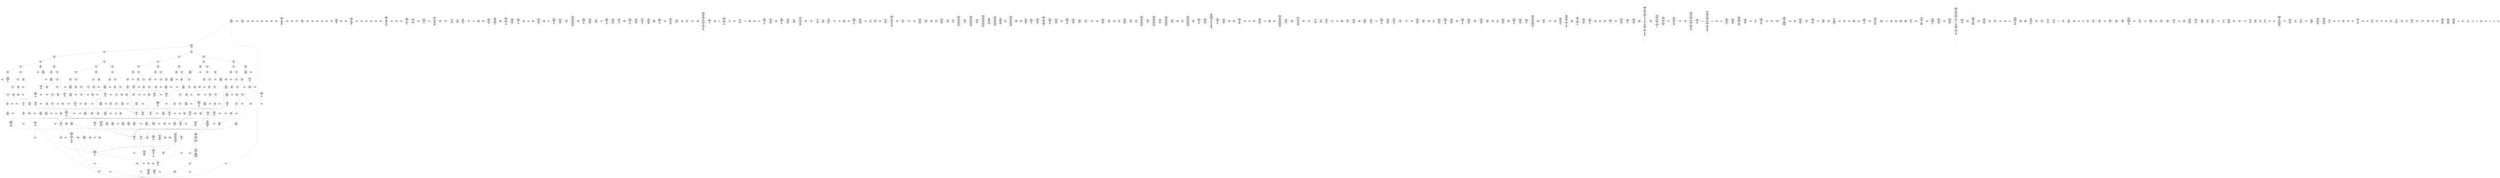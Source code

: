 /* Generated by GvGen v.1.0 (https://www.github.com/stricaud/gvgen) */

digraph G {
compound=true;
   node1 [label="[anywhere]"];
   node2 [label="# 0x0
PUSHX Data
PUSHX Data
MSTORE
PUSHX LogicData
CALLDATASIZE
LT
PUSHX Data
JUMPI
"];
   node3 [label="# 0xd
PUSHX Data
CALLDATALOAD
PUSHX BitData
SHR
PUSHX LogicData
GT
PUSHX Data
JUMPI
"];
   node4 [label="# 0x1e
PUSHX LogicData
GT
PUSHX Data
JUMPI
"];
   node5 [label="# 0x29
PUSHX LogicData
GT
PUSHX Data
JUMPI
"];
   node6 [label="# 0x34
PUSHX LogicData
GT
PUSHX Data
JUMPI
"];
   node7 [label="# 0x3f
PUSHX LogicData
EQ
PUSHX Data
JUMPI
"];
   node8 [label="# 0x4a
PUSHX LogicData
EQ
PUSHX Data
JUMPI
"];
   node9 [label="# 0x55
PUSHX LogicData
EQ
PUSHX Data
JUMPI
"];
   node10 [label="# 0x60
PUSHX LogicData
EQ
PUSHX Data
JUMPI
"];
   node11 [label="# 0x6b
PUSHX Data
REVERT
"];
   node12 [label="# 0x6f
JUMPDEST
PUSHX LogicData
EQ
PUSHX Data
JUMPI
"];
   node13 [label="# 0x7b
PUSHX LogicData
EQ
PUSHX Data
JUMPI
"];
   node14 [label="# 0x86
PUSHX LogicData
EQ
PUSHX Data
JUMPI
"];
   node15 [label="# 0x91
PUSHX Data
REVERT
"];
   node16 [label="# 0x95
JUMPDEST
PUSHX LogicData
EQ
PUSHX Data
JUMPI
"];
   node17 [label="# 0xa1
PUSHX LogicData
EQ
PUSHX Data
JUMPI
"];
   node18 [label="# 0xac
PUSHX LogicData
EQ
PUSHX Data
JUMPI
"];
   node19 [label="# 0xb7
PUSHX LogicData
EQ
PUSHX Data
JUMPI
"];
   node20 [label="# 0xc2
PUSHX LogicData
EQ
PUSHX Data
JUMPI
"];
   node21 [label="# 0xcd
PUSHX LogicData
EQ
PUSHX Data
JUMPI
"];
   node22 [label="# 0xd8
PUSHX Data
REVERT
"];
   node23 [label="# 0xdc
JUMPDEST
PUSHX LogicData
GT
PUSHX Data
JUMPI
"];
   node24 [label="# 0xe8
PUSHX LogicData
EQ
PUSHX Data
JUMPI
"];
   node25 [label="# 0xf3
PUSHX LogicData
EQ
PUSHX Data
JUMPI
"];
   node26 [label="# 0xfe
PUSHX LogicData
EQ
PUSHX Data
JUMPI
"];
   node27 [label="# 0x109
PUSHX LogicData
EQ
PUSHX Data
JUMPI
"];
   node28 [label="# 0x114
PUSHX LogicData
EQ
PUSHX Data
JUMPI
"];
   node29 [label="# 0x11f
PUSHX LogicData
EQ
PUSHX Data
JUMPI
"];
   node30 [label="# 0x12a
PUSHX Data
REVERT
"];
   node31 [label="# 0x12e
JUMPDEST
PUSHX LogicData
EQ
PUSHX Data
JUMPI
"];
   node32 [label="# 0x13a
PUSHX LogicData
EQ
PUSHX Data
JUMPI
"];
   node33 [label="# 0x145
PUSHX LogicData
EQ
PUSHX Data
JUMPI
"];
   node34 [label="# 0x150
PUSHX LogicData
EQ
PUSHX Data
JUMPI
"];
   node35 [label="# 0x15b
PUSHX LogicData
EQ
PUSHX Data
JUMPI
"];
   node36 [label="# 0x166
PUSHX LogicData
EQ
PUSHX Data
JUMPI
"];
   node37 [label="# 0x171
PUSHX Data
REVERT
"];
   node38 [label="# 0x175
JUMPDEST
PUSHX LogicData
GT
PUSHX Data
JUMPI
"];
   node39 [label="# 0x181
PUSHX LogicData
GT
PUSHX Data
JUMPI
"];
   node40 [label="# 0x18c
PUSHX LogicData
GT
PUSHX Data
JUMPI
"];
   node41 [label="# 0x197
PUSHX LogicData
EQ
PUSHX Data
JUMPI
"];
   node42 [label="# 0x1a2
PUSHX LogicData
EQ
PUSHX Data
JUMPI
"];
   node43 [label="# 0x1ad
PUSHX LogicData
EQ
PUSHX Data
JUMPI
"];
   node44 [label="# 0x1b8
PUSHX LogicData
EQ
PUSHX Data
JUMPI
"];
   node45 [label="# 0x1c3
PUSHX Data
REVERT
"];
   node46 [label="# 0x1c7
JUMPDEST
PUSHX LogicData
EQ
PUSHX Data
JUMPI
"];
   node47 [label="# 0x1d3
PUSHX LogicData
EQ
PUSHX Data
JUMPI
"];
   node48 [label="# 0x1de
PUSHX LogicData
EQ
PUSHX Data
JUMPI
"];
   node49 [label="# 0x1e9
PUSHX Data
REVERT
"];
   node50 [label="# 0x1ed
JUMPDEST
PUSHX LogicData
EQ
PUSHX Data
JUMPI
"];
   node51 [label="# 0x1f9
PUSHX LogicData
EQ
PUSHX Data
JUMPI
"];
   node52 [label="# 0x204
PUSHX LogicData
EQ
PUSHX Data
JUMPI
"];
   node53 [label="# 0x20f
PUSHX LogicData
EQ
PUSHX Data
JUMPI
"];
   node54 [label="# 0x21a
PUSHX LogicData
EQ
PUSHX Data
JUMPI
"];
   node55 [label="# 0x225
PUSHX LogicData
EQ
PUSHX Data
JUMPI
"];
   node56 [label="# 0x230
PUSHX Data
REVERT
"];
   node57 [label="# 0x234
JUMPDEST
PUSHX LogicData
GT
PUSHX Data
JUMPI
"];
   node58 [label="# 0x240
PUSHX LogicData
EQ
PUSHX Data
JUMPI
"];
   node59 [label="# 0x24b
PUSHX LogicData
EQ
PUSHX Data
JUMPI
"];
   node60 [label="# 0x256
PUSHX LogicData
EQ
PUSHX Data
JUMPI
"];
   node61 [label="# 0x261
PUSHX LogicData
EQ
PUSHX Data
JUMPI
"];
   node62 [label="# 0x26c
PUSHX LogicData
EQ
PUSHX Data
JUMPI
"];
   node63 [label="# 0x277
PUSHX LogicData
EQ
PUSHX Data
JUMPI
"];
   node64 [label="# 0x282
PUSHX Data
REVERT
"];
   node65 [label="# 0x286
JUMPDEST
PUSHX LogicData
EQ
PUSHX Data
JUMPI
"];
   node66 [label="# 0x292
PUSHX LogicData
EQ
PUSHX Data
JUMPI
"];
   node67 [label="# 0x29d
PUSHX LogicData
EQ
PUSHX Data
JUMPI
"];
   node68 [label="# 0x2a8
PUSHX LogicData
EQ
PUSHX Data
JUMPI
"];
   node69 [label="# 0x2b3
PUSHX LogicData
EQ
PUSHX Data
JUMPI
"];
   node70 [label="# 0x2be
PUSHX LogicData
EQ
PUSHX Data
JUMPI
"];
   node71 [label="# 0x2c9
JUMPDEST
PUSHX Data
REVERT
"];
   node72 [label="# 0x2ce
JUMPDEST
CALLVALUE
ISZERO
PUSHX Data
JUMPI
"];
   node73 [label="# 0x2d6
PUSHX Data
REVERT
"];
   node74 [label="# 0x2da
JUMPDEST
PUSHX Data
PUSHX Data
CALLDATASIZE
PUSHX Data
PUSHX Data
JUMP
"];
   node75 [label="# 0x2e9
JUMPDEST
PUSHX Data
JUMP
"];
   node76 [label="# 0x2ee
JUMPDEST
PUSHX MemData
MLOAD
ISZERO
ISZERO
MSTORE
PUSHX ArithData
ADD
"];
   node77 [label="# 0x2fa
JUMPDEST
PUSHX MemData
MLOAD
SUB
RETURN
"];
   node78 [label="# 0x303
JUMPDEST
CALLVALUE
ISZERO
PUSHX Data
JUMPI
"];
   node79 [label="# 0x30b
PUSHX Data
REVERT
"];
   node80 [label="# 0x30f
JUMPDEST
PUSHX Data
PUSHX Data
JUMP
"];
   node81 [label="# 0x318
JUMPDEST
PUSHX MemData
MLOAD
PUSHX Data
PUSHX Data
JUMP
"];
   node82 [label="# 0x325
JUMPDEST
CALLVALUE
ISZERO
PUSHX Data
JUMPI
"];
   node83 [label="# 0x32d
PUSHX Data
REVERT
"];
   node84 [label="# 0x331
JUMPDEST
PUSHX Data
PUSHX Data
CALLDATASIZE
PUSHX Data
PUSHX Data
JUMP
"];
   node85 [label="# 0x340
JUMPDEST
PUSHX Data
JUMP
"];
   node86 [label="# 0x345
JUMPDEST
PUSHX MemData
MLOAD
PUSHX ArithData
PUSHX BitData
PUSHX BitData
SHL
SUB
AND
MSTORE
PUSHX ArithData
ADD
PUSHX Data
JUMP
"];
   node87 [label="# 0x35d
JUMPDEST
CALLVALUE
ISZERO
PUSHX Data
JUMPI
"];
   node88 [label="# 0x365
PUSHX Data
REVERT
"];
   node89 [label="# 0x369
JUMPDEST
PUSHX Data
PUSHX Data
CALLDATASIZE
PUSHX Data
PUSHX Data
JUMP
"];
   node90 [label="# 0x378
JUMPDEST
PUSHX Data
JUMP
"];
   node91 [label="# 0x37d
JUMPDEST
STOP
"];
   node92 [label="# 0x37f
JUMPDEST
CALLVALUE
ISZERO
PUSHX Data
JUMPI
"];
   node93 [label="# 0x387
PUSHX Data
REVERT
"];
   node94 [label="# 0x38b
JUMPDEST
PUSHX Data
PUSHX Data
CALLDATASIZE
PUSHX Data
PUSHX Data
JUMP
"];
   node95 [label="# 0x39a
JUMPDEST
PUSHX Data
JUMP
"];
   node96 [label="# 0x39f
JUMPDEST
CALLVALUE
ISZERO
PUSHX Data
JUMPI
"];
   node97 [label="# 0x3a7
PUSHX Data
REVERT
"];
   node98 [label="# 0x3ab
JUMPDEST
PUSHX Data
PUSHX StorData
SLOAD
JUMP
"];
   node99 [label="# 0x3b5
JUMPDEST
PUSHX MemData
MLOAD
MSTORE
PUSHX ArithData
ADD
PUSHX Data
JUMP
"];
   node100 [label="# 0x3c3
JUMPDEST
CALLVALUE
ISZERO
PUSHX Data
JUMPI
"];
   node101 [label="# 0x3cb
PUSHX Data
REVERT
"];
   node102 [label="# 0x3cf
JUMPDEST
PUSHX Data
PUSHX Data
CALLDATASIZE
PUSHX Data
PUSHX Data
JUMP
"];
   node103 [label="# 0x3de
JUMPDEST
PUSHX Data
JUMP
"];
   node104 [label="# 0x3e3
JUMPDEST
CALLVALUE
ISZERO
PUSHX Data
JUMPI
"];
   node105 [label="# 0x3eb
PUSHX Data
REVERT
"];
   node106 [label="# 0x3ef
JUMPDEST
PUSHX Data
PUSHX Data
CALLDATASIZE
PUSHX Data
PUSHX Data
JUMP
"];
   node107 [label="# 0x3fe
JUMPDEST
PUSHX Data
JUMP
"];
   node108 [label="# 0x403
JUMPDEST
CALLVALUE
ISZERO
PUSHX Data
JUMPI
"];
   node109 [label="# 0x40b
PUSHX Data
REVERT
"];
   node110 [label="# 0x40f
JUMPDEST
PUSHX Data
PUSHX Data
JUMP
"];
   node111 [label="# 0x418
JUMPDEST
CALLVALUE
ISZERO
PUSHX Data
JUMPI
"];
   node112 [label="# 0x420
PUSHX Data
REVERT
"];
   node113 [label="# 0x424
JUMPDEST
PUSHX Data
PUSHX Data
JUMP
"];
   node114 [label="# 0x42d
JUMPDEST
CALLVALUE
ISZERO
PUSHX Data
JUMPI
"];
   node115 [label="# 0x435
PUSHX Data
REVERT
"];
   node116 [label="# 0x439
JUMPDEST
PUSHX Data
PUSHX Data
CALLDATASIZE
PUSHX Data
PUSHX Data
JUMP
"];
   node117 [label="# 0x448
JUMPDEST
PUSHX Data
JUMP
"];
   node118 [label="# 0x44d
JUMPDEST
CALLVALUE
ISZERO
PUSHX Data
JUMPI
"];
   node119 [label="# 0x455
PUSHX Data
REVERT
"];
   node120 [label="# 0x459
JUMPDEST
PUSHX Data
PUSHX StorData
SLOAD
JUMP
"];
   node121 [label="# 0x463
JUMPDEST
CALLVALUE
ISZERO
PUSHX Data
JUMPI
"];
   node122 [label="# 0x46b
PUSHX Data
REVERT
"];
   node123 [label="# 0x46f
JUMPDEST
PUSHX Data
PUSHX Data
CALLDATASIZE
PUSHX Data
PUSHX Data
JUMP
"];
   node124 [label="# 0x47e
JUMPDEST
PUSHX ArithData
PUSHX BitData
PUSHX BitData
SHL
SUB
AND
PUSHX Data
MSTORE
PUSHX Data
PUSHX Data
MSTORE
PUSHX Data
SHA3
SLOAD
PUSHX BitData
AND
JUMP
"];
   node125 [label="# 0x49c
JUMPDEST
CALLVALUE
ISZERO
PUSHX Data
JUMPI
"];
   node126 [label="# 0x4a4
PUSHX Data
REVERT
"];
   node127 [label="# 0x4a8
JUMPDEST
PUSHX Data
PUSHX Data
CALLDATASIZE
PUSHX Data
PUSHX Data
JUMP
"];
   node128 [label="# 0x4b7
JUMPDEST
PUSHX Data
JUMP
"];
   node129 [label="# 0x4bc
JUMPDEST
CALLVALUE
ISZERO
PUSHX Data
JUMPI
"];
   node130 [label="# 0x4c4
PUSHX Data
REVERT
"];
   node131 [label="# 0x4c8
JUMPDEST
PUSHX Data
PUSHX Data
JUMP
"];
   node132 [label="# 0x4d1
JUMPDEST
CALLVALUE
ISZERO
PUSHX Data
JUMPI
"];
   node133 [label="# 0x4d9
PUSHX Data
REVERT
"];
   node134 [label="# 0x4dd
JUMPDEST
PUSHX Data
PUSHX Data
CALLDATASIZE
PUSHX Data
PUSHX Data
JUMP
"];
   node135 [label="# 0x4ec
JUMPDEST
PUSHX Data
JUMP
"];
   node136 [label="# 0x4f1
JUMPDEST
CALLVALUE
ISZERO
PUSHX Data
JUMPI
"];
   node137 [label="# 0x4f9
PUSHX Data
REVERT
"];
   node138 [label="# 0x4fd
JUMPDEST
PUSHX Data
PUSHX Data
CALLDATASIZE
PUSHX Data
PUSHX Data
JUMP
"];
   node139 [label="# 0x50c
JUMPDEST
PUSHX Data
JUMP
"];
   node140 [label="# 0x511
JUMPDEST
PUSHX MemData
MLOAD
PUSHX Data
PUSHX Data
JUMP
"];
   node141 [label="# 0x51e
JUMPDEST
CALLVALUE
ISZERO
PUSHX Data
JUMPI
"];
   node142 [label="# 0x526
PUSHX Data
REVERT
"];
   node143 [label="# 0x52a
JUMPDEST
PUSHX Data
PUSHX Data
CALLDATASIZE
PUSHX Data
PUSHX Data
JUMP
"];
   node144 [label="# 0x539
JUMPDEST
PUSHX Data
JUMP
"];
   node145 [label="# 0x53e
JUMPDEST
CALLVALUE
ISZERO
PUSHX Data
JUMPI
"];
   node146 [label="# 0x546
PUSHX Data
REVERT
"];
   node147 [label="# 0x54a
JUMPDEST
PUSHX Data
PUSHX StorData
SLOAD
JUMP
"];
   node148 [label="# 0x554
JUMPDEST
CALLVALUE
ISZERO
PUSHX Data
JUMPI
"];
   node149 [label="# 0x55c
PUSHX Data
REVERT
"];
   node150 [label="# 0x560
JUMPDEST
PUSHX Data
PUSHX Data
CALLDATASIZE
PUSHX Data
PUSHX Data
JUMP
"];
   node151 [label="# 0x56f
JUMPDEST
PUSHX Data
JUMP
"];
   node152 [label="# 0x574
JUMPDEST
CALLVALUE
ISZERO
PUSHX Data
JUMPI
"];
   node153 [label="# 0x57c
PUSHX Data
REVERT
"];
   node154 [label="# 0x580
JUMPDEST
PUSHX StorData
SLOAD
PUSHX Data
PUSHX Data
DIV
PUSHX BitData
AND
JUMP
"];
   node155 [label="# 0x594
JUMPDEST
CALLVALUE
ISZERO
PUSHX Data
JUMPI
"];
   node156 [label="# 0x59c
PUSHX Data
REVERT
"];
   node157 [label="# 0x5a0
JUMPDEST
PUSHX Data
PUSHX Data
JUMP
"];
   node158 [label="# 0x5a9
JUMPDEST
CALLVALUE
ISZERO
PUSHX Data
JUMPI
"];
   node159 [label="# 0x5b1
PUSHX Data
REVERT
"];
   node160 [label="# 0x5b5
JUMPDEST
PUSHX StorData
SLOAD
PUSHX Data
PUSHX BitData
AND
JUMP
"];
   node161 [label="# 0x5c3
JUMPDEST
CALLVALUE
ISZERO
PUSHX Data
JUMPI
"];
   node162 [label="# 0x5cb
PUSHX Data
REVERT
"];
   node163 [label="# 0x5cf
JUMPDEST
PUSHX Data
PUSHX Data
JUMP
"];
   node164 [label="# 0x5d8
JUMPDEST
CALLVALUE
ISZERO
PUSHX Data
JUMPI
"];
   node165 [label="# 0x5e0
PUSHX Data
REVERT
"];
   node166 [label="# 0x5e4
JUMPDEST
PUSHX Data
PUSHX Data
CALLDATASIZE
PUSHX Data
PUSHX Data
JUMP
"];
   node167 [label="# 0x5f3
JUMPDEST
PUSHX Data
JUMP
"];
   node168 [label="# 0x5f8
JUMPDEST
CALLVALUE
ISZERO
PUSHX Data
JUMPI
"];
   node169 [label="# 0x600
PUSHX Data
REVERT
"];
   node170 [label="# 0x604
JUMPDEST
PUSHX Data
PUSHX Data
CALLDATASIZE
PUSHX Data
PUSHX Data
JUMP
"];
   node171 [label="# 0x613
JUMPDEST
PUSHX Data
JUMP
"];
   node172 [label="# 0x618
JUMPDEST
PUSHX Data
PUSHX Data
CALLDATASIZE
PUSHX Data
PUSHX Data
JUMP
"];
   node173 [label="# 0x626
JUMPDEST
PUSHX Data
JUMP
"];
   node174 [label="# 0x62b
JUMPDEST
CALLVALUE
ISZERO
PUSHX Data
JUMPI
"];
   node175 [label="# 0x633
PUSHX Data
REVERT
"];
   node176 [label="# 0x637
JUMPDEST
PUSHX Data
PUSHX Data
CALLDATASIZE
PUSHX Data
PUSHX Data
JUMP
"];
   node177 [label="# 0x646
JUMPDEST
PUSHX Data
JUMP
"];
   node178 [label="# 0x64b
JUMPDEST
CALLVALUE
ISZERO
PUSHX Data
JUMPI
"];
   node179 [label="# 0x653
PUSHX Data
REVERT
"];
   node180 [label="# 0x657
JUMPDEST
PUSHX Data
PUSHX Data
JUMP
"];
   node181 [label="# 0x660
JUMPDEST
CALLVALUE
ISZERO
PUSHX Data
JUMPI
"];
   node182 [label="# 0x668
PUSHX Data
REVERT
"];
   node183 [label="# 0x66c
JUMPDEST
PUSHX Data
PUSHX Data
CALLDATASIZE
PUSHX Data
PUSHX Data
JUMP
"];
   node184 [label="# 0x67b
JUMPDEST
PUSHX Data
PUSHX Data
MSTORE
PUSHX Data
MSTORE
PUSHX Data
SHA3
SLOAD
JUMP
"];
   node185 [label="# 0x68d
JUMPDEST
CALLVALUE
ISZERO
PUSHX Data
JUMPI
"];
   node186 [label="# 0x695
PUSHX Data
REVERT
"];
   node187 [label="# 0x699
JUMPDEST
PUSHX Data
PUSHX Data
CALLDATASIZE
PUSHX Data
PUSHX Data
JUMP
"];
   node188 [label="# 0x6a8
JUMPDEST
PUSHX Data
JUMP
"];
   node189 [label="# 0x6ad
JUMPDEST
CALLVALUE
ISZERO
PUSHX Data
JUMPI
"];
   node190 [label="# 0x6b5
PUSHX Data
REVERT
"];
   node191 [label="# 0x6b9
JUMPDEST
PUSHX Data
PUSHX Data
CALLDATASIZE
PUSHX Data
PUSHX Data
JUMP
"];
   node192 [label="# 0x6c8
JUMPDEST
PUSHX Data
JUMP
"];
   node193 [label="# 0x6cd
JUMPDEST
CALLVALUE
ISZERO
PUSHX Data
JUMPI
"];
   node194 [label="# 0x6d5
PUSHX Data
REVERT
"];
   node195 [label="# 0x6d9
JUMPDEST
PUSHX StorData
SLOAD
PUSHX ArithData
PUSHX BitData
PUSHX BitData
SHL
SUB
AND
PUSHX Data
JUMP
"];
   node196 [label="# 0x6eb
JUMPDEST
CALLVALUE
ISZERO
PUSHX Data
JUMPI
"];
   node197 [label="# 0x6f3
PUSHX Data
REVERT
"];
   node198 [label="# 0x6f7
JUMPDEST
PUSHX Data
PUSHX StorData
SLOAD
JUMP
"];
   node199 [label="# 0x701
JUMPDEST
CALLVALUE
ISZERO
PUSHX Data
JUMPI
"];
   node200 [label="# 0x709
PUSHX Data
REVERT
"];
   node201 [label="# 0x70d
JUMPDEST
PUSHX Data
PUSHX Data
JUMP
"];
   node202 [label="# 0x716
JUMPDEST
CALLVALUE
ISZERO
PUSHX Data
JUMPI
"];
   node203 [label="# 0x71e
PUSHX Data
REVERT
"];
   node204 [label="# 0x722
JUMPDEST
PUSHX StorData
SLOAD
PUSHX Data
PUSHX Data
DIV
PUSHX BitData
AND
JUMP
"];
   node205 [label="# 0x735
JUMPDEST
CALLVALUE
ISZERO
PUSHX Data
JUMPI
"];
   node206 [label="# 0x73d
PUSHX Data
REVERT
"];
   node207 [label="# 0x741
JUMPDEST
PUSHX Data
PUSHX Data
CALLDATASIZE
PUSHX Data
PUSHX Data
JUMP
"];
   node208 [label="# 0x750
JUMPDEST
PUSHX ArithData
PUSHX BitData
PUSHX BitData
SHL
SUB
AND
PUSHX Data
MSTORE
PUSHX Data
PUSHX Data
MSTORE
PUSHX Data
SHA3
SLOAD
JUMP
"];
   node209 [label="# 0x76b
JUMPDEST
PUSHX Data
PUSHX Data
CALLDATASIZE
PUSHX Data
PUSHX Data
JUMP
"];
   node210 [label="# 0x779
JUMPDEST
PUSHX Data
JUMP
"];
   node211 [label="# 0x77e
JUMPDEST
CALLVALUE
ISZERO
PUSHX Data
JUMPI
"];
   node212 [label="# 0x786
PUSHX Data
REVERT
"];
   node213 [label="# 0x78a
JUMPDEST
PUSHX Data
PUSHX Data
CALLDATASIZE
PUSHX Data
PUSHX Data
JUMP
"];
   node214 [label="# 0x799
JUMPDEST
PUSHX Data
JUMP
"];
   node215 [label="# 0x79e
JUMPDEST
CALLVALUE
ISZERO
PUSHX Data
JUMPI
"];
   node216 [label="# 0x7a6
PUSHX Data
REVERT
"];
   node217 [label="# 0x7aa
JUMPDEST
PUSHX Data
PUSHX Data
JUMP
"];
   node218 [label="# 0x7b3
JUMPDEST
CALLVALUE
ISZERO
PUSHX Data
JUMPI
"];
   node219 [label="# 0x7bb
PUSHX Data
REVERT
"];
   node220 [label="# 0x7bf
JUMPDEST
PUSHX Data
PUSHX Data
CALLDATASIZE
PUSHX Data
PUSHX Data
JUMP
"];
   node221 [label="# 0x7ce
JUMPDEST
PUSHX Data
JUMP
"];
   node222 [label="# 0x7d3
JUMPDEST
CALLVALUE
ISZERO
PUSHX Data
JUMPI
"];
   node223 [label="# 0x7db
PUSHX Data
REVERT
"];
   node224 [label="# 0x7df
JUMPDEST
PUSHX Data
PUSHX Data
CALLDATASIZE
PUSHX Data
PUSHX Data
JUMP
"];
   node225 [label="# 0x7ee
JUMPDEST
PUSHX Data
JUMP
"];
   node226 [label="# 0x7f3
JUMPDEST
CALLVALUE
ISZERO
PUSHX Data
JUMPI
"];
   node227 [label="# 0x7fb
PUSHX Data
REVERT
"];
   node228 [label="# 0x7ff
JUMPDEST
PUSHX Data
PUSHX Data
CALLDATASIZE
PUSHX Data
PUSHX Data
JUMP
"];
   node229 [label="# 0x80e
JUMPDEST
PUSHX Data
JUMP
"];
   node230 [label="# 0x813
JUMPDEST
CALLVALUE
ISZERO
PUSHX Data
JUMPI
"];
   node231 [label="# 0x81b
PUSHX Data
REVERT
"];
   node232 [label="# 0x81f
JUMPDEST
PUSHX Data
PUSHX StorData
SLOAD
JUMP
"];
   node233 [label="# 0x829
JUMPDEST
CALLVALUE
ISZERO
PUSHX Data
JUMPI
"];
   node234 [label="# 0x831
PUSHX Data
REVERT
"];
   node235 [label="# 0x835
JUMPDEST
PUSHX Data
PUSHX StorData
SLOAD
JUMP
"];
   node236 [label="# 0x83f
JUMPDEST
CALLVALUE
ISZERO
PUSHX Data
JUMPI
"];
   node237 [label="# 0x847
PUSHX Data
REVERT
"];
   node238 [label="# 0x84b
JUMPDEST
PUSHX Data
PUSHX Data
CALLDATASIZE
PUSHX Data
PUSHX Data
JUMP
"];
   node239 [label="# 0x85a
JUMPDEST
PUSHX Data
JUMP
"];
   node240 [label="# 0x85f
JUMPDEST
CALLVALUE
ISZERO
PUSHX Data
JUMPI
"];
   node241 [label="# 0x867
PUSHX Data
REVERT
"];
   node242 [label="# 0x86b
JUMPDEST
PUSHX Data
PUSHX Data
CALLDATASIZE
PUSHX Data
PUSHX Data
JUMP
"];
   node243 [label="# 0x87a
JUMPDEST
PUSHX ArithData
PUSHX BitData
PUSHX BitData
SHL
SUB
AND
PUSHX Data
MSTORE
PUSHX Data
PUSHX Data
MSTORE
PUSHX Data
SHA3
AND
MSTORE
MSTORE
SHA3
SLOAD
PUSHX BitData
AND
JUMP
"];
   node244 [label="# 0x8a8
JUMPDEST
CALLVALUE
ISZERO
PUSHX Data
JUMPI
"];
   node245 [label="# 0x8b0
PUSHX Data
REVERT
"];
   node246 [label="# 0x8b4
JUMPDEST
PUSHX Data
PUSHX Data
CALLDATASIZE
PUSHX Data
PUSHX Data
JUMP
"];
   node247 [label="# 0x8c3
JUMPDEST
PUSHX Data
JUMP
"];
   node248 [label="# 0x8c8
JUMPDEST
PUSHX Data
PUSHX Data
CALLDATASIZE
PUSHX Data
PUSHX Data
JUMP
"];
   node249 [label="# 0x8d6
JUMPDEST
PUSHX Data
JUMP
"];
   node250 [label="# 0x8db
JUMPDEST
CALLVALUE
ISZERO
PUSHX Data
JUMPI
"];
   node251 [label="# 0x8e3
PUSHX Data
REVERT
"];
   node252 [label="# 0x8e7
JUMPDEST
PUSHX Data
PUSHX Data
CALLDATASIZE
PUSHX Data
PUSHX Data
JUMP
"];
   node253 [label="# 0x8f6
JUMPDEST
PUSHX Data
JUMP
"];
   node254 [label="# 0x8fb
JUMPDEST
PUSHX Data
PUSHX ArithData
PUSHX BitData
PUSHX BitData
SHL
SUB
NOT
AND
PUSHX BitData
PUSHX BitData
SHL
EQ
PUSHX Data
JUMPI
"];
   node255 [label="# 0x917
PUSHX ArithData
PUSHX BitData
PUSHX BitData
SHL
SUB
NOT
AND
PUSHX BitData
PUSHX BitData
SHL
EQ
"];
   node256 [label="# 0x92c
JUMPDEST
PUSHX Data
JUMPI
"];
   node257 [label="# 0x932
PUSHX BitData
PUSHX BitData
SHL
PUSHX ArithData
PUSHX BitData
PUSHX BitData
SHL
SUB
NOT
AND
EQ
"];
   node258 [label="# 0x947
JUMPDEST
JUMP
"];
   node259 [label="# 0x94d
JUMPDEST
PUSHX Data
PUSHX StorData
SLOAD
PUSHX Data
PUSHX Data
JUMP
"];
   node260 [label="# 0x95c
JUMPDEST
PUSHX ArithData
ADD
PUSHX ArithData
DIV
MUL
PUSHX ArithData
ADD
PUSHX MemData
MLOAD
ADD
PUSHX Data
MSTORE
MSTORE
PUSHX ArithData
ADD
SLOAD
PUSHX Data
PUSHX Data
JUMP
"];
   node261 [label="# 0x988
JUMPDEST
ISZERO
PUSHX Data
JUMPI
"];
   node262 [label="# 0x98f
PUSHX LogicData
LT
PUSHX Data
JUMPI
"];
   node263 [label="# 0x997
PUSHX ArithData
SLOAD
DIV
MUL
MSTORE
PUSHX ArithData
ADD
PUSHX Data
JUMP
"];
   node264 [label="# 0x9aa
JUMPDEST
ADD
PUSHX Data
MSTORE
PUSHX Data
PUSHX Data
SHA3
"];
   node265 [label="# 0x9b8
JUMPDEST
SLOAD
MSTORE
PUSHX ArithData
ADD
PUSHX ArithData
ADD
GT
PUSHX Data
JUMPI
"];
   node266 [label="# 0x9cc
SUB
PUSHX BitData
AND
ADD
"];
   node267 [label="# 0x9d5
JUMPDEST
JUMP
"];
   node268 [label="# 0x9df
JUMPDEST
PUSHX Data
PUSHX Data
PUSHX Data
JUMP
"];
   node269 [label="# 0x9ea
JUMPDEST
PUSHX Data
JUMPI
"];
   node270 [label="# 0x9ef
PUSHX MemData
MLOAD
PUSHX BitData
PUSHX BitData
SHL
MSTORE
PUSHX ArithData
ADD
PUSHX MemData
MLOAD
SUB
REVERT
"];
   node271 [label="# 0xa07
JUMPDEST
PUSHX Data
MSTORE
PUSHX Data
PUSHX Data
MSTORE
PUSHX Data
SHA3
SLOAD
PUSHX ArithData
PUSHX BitData
PUSHX BitData
SHL
SUB
AND
JUMP
"];
   node272 [label="# 0xa23
JUMPDEST
PUSHX Data
PUSHX Data
PUSHX Data
JUMP
"];
   node273 [label="# 0xa2e
JUMPDEST
PUSHX ArithData
PUSHX BitData
PUSHX BitData
SHL
SUB
AND
PUSHX ArithData
PUSHX BitData
PUSHX BitData
SHL
SUB
AND
EQ
ISZERO
PUSHX Data
JUMPI
"];
   node274 [label="# 0xa4b
PUSHX MemData
MLOAD
PUSHX BitData
PUSHX BitData
SHL
MSTORE
PUSHX ArithData
ADD
PUSHX MemData
MLOAD
SUB
REVERT
"];
   node275 [label="# 0xa63
JUMPDEST
CALLER
PUSHX ArithData
PUSHX BitData
PUSHX BitData
SHL
SUB
AND
EQ
ISZERO
PUSHX Data
JUMPI
"];
   node276 [label="# 0xa77
PUSHX Data
CALLER
PUSHX Data
JUMP
"];
   node277 [label="# 0xa81
JUMPDEST
ISZERO
"];
   node278 [label="# 0xa83
JUMPDEST
ISZERO
PUSHX Data
JUMPI
"];
   node279 [label="# 0xa89
PUSHX MemData
MLOAD
PUSHX BitData
PUSHX BitData
SHL
MSTORE
PUSHX ArithData
ADD
PUSHX MemData
MLOAD
SUB
REVERT
"];
   node280 [label="# 0xaa1
JUMPDEST
PUSHX Data
PUSHX Data
JUMP
"];
   node281 [label="# 0xaac
JUMPDEST
JUMP
"];
   node282 [label="# 0xab1
JUMPDEST
PUSHX StorData
SLOAD
PUSHX ArithData
PUSHX BitData
PUSHX BitData
SHL
SUB
AND
CALLER
EQ
PUSHX Data
JUMPI
"];
   node283 [label="# 0xac4
PUSHX MemData
MLOAD
PUSHX BitData
PUSHX BitData
SHL
MSTORE
PUSHX ArithData
ADD
PUSHX Data
PUSHX Data
JUMP
"];
   node284 [label="# 0xadb
JUMPDEST
PUSHX MemData
MLOAD
SUB
REVERT
"];
   node285 [label="# 0xae4
JUMPDEST
PUSHX LogicData
GT
ISZERO
PUSHX Data
JUMPI
"];
   node286 [label="# 0xaef
PUSHX MemData
MLOAD
PUSHX BitData
PUSHX BitData
SHL
MSTORE
PUSHX Data
PUSHX ArithData
ADD
MSTORE
PUSHX Data
PUSHX ArithData
ADD
MSTORE
PUSHX BitData
PUSHX BitData
SHL
PUSHX ArithData
ADD
MSTORE
PUSHX ArithData
ADD
PUSHX Data
JUMP
"];
   node287 [label="# 0xb2c
JUMPDEST
PUSHX Data
SSTORE
JUMP
"];
   node288 [label="# 0xb31
JUMPDEST
PUSHX StorData
SLOAD
PUSHX ArithData
PUSHX BitData
PUSHX BitData
SHL
SUB
AND
CALLER
EQ
PUSHX Data
JUMPI
"];
   node289 [label="# 0xb44
PUSHX MemData
MLOAD
PUSHX BitData
PUSHX BitData
SHL
MSTORE
PUSHX ArithData
ADD
PUSHX Data
PUSHX Data
JUMP
"];
   node290 [label="# 0xb5b
JUMPDEST
MLOAD
PUSHX Data
PUSHX Data
PUSHX ArithData
ADD
PUSHX Data
JUMP
"];
   node291 [label="# 0xb6e
JUMPDEST
JUMP
"];
   node292 [label="# 0xb72
JUMPDEST
PUSHX StorData
SLOAD
PUSHX ArithData
PUSHX BitData
PUSHX BitData
SHL
SUB
AND
CALLER
EQ
PUSHX Data
JUMPI
"];
   node293 [label="# 0xb85
PUSHX MemData
MLOAD
PUSHX BitData
PUSHX BitData
SHL
MSTORE
PUSHX ArithData
ADD
PUSHX Data
PUSHX Data
JUMP
"];
   node294 [label="# 0xb9c
JUMPDEST
PUSHX StorData
SLOAD
PUSHX BitData
NOT
AND
ISZERO
ISZERO
OR
SSTORE
JUMP
"];
   node295 [label="# 0xbaf
JUMPDEST
PUSHX StorData
SLOAD
PUSHX StorData
SLOAD
SUB
PUSHX BitData
NOT
ADD
JUMP
"];
   node296 [label="# 0xbbd
JUMPDEST
PUSHX Data
PUSHX Data
JUMP
"];
   node297 [label="# 0xbc8
JUMPDEST
PUSHX StorData
SLOAD
PUSHX ArithData
PUSHX BitData
PUSHX BitData
SHL
SUB
AND
CALLER
EQ
PUSHX Data
JUMPI
"];
   node298 [label="# 0xbdb
PUSHX MemData
MLOAD
PUSHX BitData
PUSHX BitData
SHL
MSTORE
PUSHX ArithData
ADD
PUSHX Data
PUSHX Data
JUMP
"];
   node299 [label="# 0xbf2
JUMPDEST
PUSHX StorData
SLOAD
ISZERO
ISZERO
PUSHX ArithData
MUL
PUSHX BitData
NOT
AND
OR
SSTORE
JUMP
"];
   node300 [label="# 0xc0c
JUMPDEST
PUSHX StorData
SLOAD
PUSHX ArithData
PUSHX BitData
PUSHX BitData
SHL
SUB
AND
CALLER
EQ
PUSHX Data
JUMPI
"];
   node301 [label="# 0xc1f
PUSHX MemData
MLOAD
PUSHX BitData
PUSHX BitData
SHL
MSTORE
PUSHX ArithData
ADD
PUSHX Data
PUSHX Data
JUMP
"];
   node302 [label="# 0xc36
JUMPDEST
PUSHX LogicData
PUSHX StorData
SLOAD
EQ
ISZERO
PUSHX Data
JUMPI
"];
   node303 [label="# 0xc42
PUSHX MemData
MLOAD
PUSHX BitData
PUSHX BitData
SHL
MSTORE
PUSHX Data
PUSHX ArithData
ADD
MSTORE
PUSHX Data
PUSHX ArithData
ADD
MSTORE
PUSHX Data
PUSHX ArithData
ADD
MSTORE
PUSHX ArithData
ADD
PUSHX Data
JUMP
"];
   node304 [label="# 0xc89
JUMPDEST
PUSHX Data
PUSHX Data
SSTORE
PUSHX Data
PUSHX Data
PUSHX StorData
SLOAD
PUSHX ArithData
PUSHX BitData
PUSHX BitData
SHL
SUB
AND
JUMP
"];
   node305 [label="# 0xca2
JUMPDEST
PUSHX ArithData
PUSHX BitData
PUSHX BitData
SHL
SUB
AND
SELFBALANCE
PUSHX MemData
MLOAD
PUSHX Data
PUSHX MemData
MLOAD
SUB
GAS
CALL
RETURNDATASIZE
PUSHX LogicData
EQ
PUSHX Data
JUMPI
"];
   node306 [label="# 0xccb
PUSHX MemData
MLOAD
PUSHX BitData
NOT
PUSHX ArithData
RETURNDATASIZE
ADD
AND
ADD
PUSHX Data
MSTORE
RETURNDATASIZE
MSTORE
RETURNDATASIZE
PUSHX Data
PUSHX ArithData
ADD
RETURNDATACOPY
PUSHX Data
JUMP
"];
   node307 [label="# 0xcec
JUMPDEST
PUSHX Data
"];
   node308 [label="# 0xcf1
JUMPDEST
PUSHX Data
JUMPI
"];
   node309 [label="# 0xcfb
PUSHX Data
REVERT
"];
   node310 [label="# 0xcff
JUMPDEST
PUSHX Data
PUSHX Data
SSTORE
JUMP
"];
   node311 [label="# 0xd07
JUMPDEST
PUSHX Data
PUSHX MemData
MLOAD
PUSHX ArithData
ADD
PUSHX Data
MSTORE
PUSHX Data
MSTORE
PUSHX Data
JUMP
"];
   node312 [label="# 0xd22
JUMPDEST
PUSHX Data
PUSHX Data
PUSHX Data
PUSHX Data
JUMP
"];
   node313 [label="# 0xd2f
JUMPDEST
PUSHX Data
PUSHX ArithData
PUSHX BitData
PUSHX BitData
SHL
SUB
GT
ISZERO
PUSHX Data
JUMPI
"];
   node314 [label="# 0xd44
PUSHX Data
PUSHX Data
JUMP
"];
   node315 [label="# 0xd4b
JUMPDEST
PUSHX MemData
MLOAD
MSTORE
PUSHX ArithData
MUL
PUSHX ArithData
ADD
ADD
PUSHX Data
MSTORE
ISZERO
PUSHX Data
JUMPI
"];
   node316 [label="# 0xd65
PUSHX ArithData
ADD
PUSHX ArithData
MUL
CALLDATASIZE
CALLDATACOPY
ADD
"];
   node317 [label="# 0xd74
JUMPDEST
PUSHX Data
PUSHX Data
"];
   node318 [label="# 0xd7d
JUMPDEST
LT
ISZERO
PUSHX Data
JUMPI
"];
   node319 [label="# 0xd87
PUSHX StorData
SLOAD
GT
ISZERO
"];
   node320 [label="# 0xd8e
JUMPDEST
ISZERO
PUSHX Data
JUMPI
"];
   node321 [label="# 0xd94
PUSHX Data
MSTORE
PUSHX Data
PUSHX ArithData
MSTORE
PUSHX Data
SHA3
MLOAD
PUSHX ArithData
ADD
MSTORE
SLOAD
PUSHX ArithData
PUSHX BitData
PUSHX BitData
SHL
SUB
AND
MSTORE
PUSHX BitData
PUSHX BitData
SHL
DIV
PUSHX ArithData
PUSHX BitData
PUSHX BitData
SHL
SUB
AND
ADD
MSTORE
PUSHX BitData
PUSHX BitData
SHL
DIV
PUSHX BitData
AND
ISZERO
ISZERO
ADD
MSTORE
PUSHX Data
JUMPI
"];
   node322 [label="# 0xded
MLOAD
PUSHX ArithData
PUSHX BitData
PUSHX BitData
SHL
SUB
AND
ISZERO
ISZERO
"];
   node323 [label="# 0xdfb
JUMPDEST
ISZERO
PUSHX Data
JUMPI
"];
   node324 [label="# 0xe01
MLOAD
"];
   node325 [label="# 0xe05
JUMPDEST
PUSHX ArithData
PUSHX BitData
PUSHX BitData
SHL
SUB
AND
PUSHX ArithData
PUSHX BitData
PUSHX BitData
SHL
SUB
AND
EQ
ISZERO
PUSHX Data
JUMPI
"];
   node326 [label="# 0xe20
MLOAD
LT
PUSHX Data
JUMPI
"];
   node327 [label="# 0xe2b
PUSHX Data
PUSHX Data
JUMP
"];
   node328 [label="# 0xe32
JUMPDEST
PUSHX ArithData
MUL
ADD
ADD
MSTORE
PUSHX Data
PUSHX Data
JUMP
"];
   node329 [label="# 0xe47
JUMPDEST
"];
   node330 [label="# 0xe4b
JUMPDEST
PUSHX Data
PUSHX Data
JUMP
"];
   node331 [label="# 0xe55
JUMPDEST
PUSHX Data
JUMP
"];
   node332 [label="# 0xe5e
JUMPDEST
JUMP
"];
   node333 [label="# 0xe69
JUMPDEST
PUSHX StorData
SLOAD
PUSHX ArithData
PUSHX BitData
PUSHX BitData
SHL
SUB
AND
CALLER
EQ
PUSHX Data
JUMPI
"];
   node334 [label="# 0xe7c
PUSHX MemData
MLOAD
PUSHX BitData
PUSHX BitData
SHL
MSTORE
PUSHX ArithData
ADD
PUSHX Data
PUSHX Data
JUMP
"];
   node335 [label="# 0xe93
JUMPDEST
PUSHX Data
SSTORE
JUMP
"];
   node336 [label="# 0xe98
JUMPDEST
PUSHX StorData
SLOAD
PUSHX ArithData
PUSHX BitData
PUSHX BitData
SHL
SUB
AND
CALLER
EQ
PUSHX Data
JUMPI
"];
   node337 [label="# 0xeab
PUSHX MemData
MLOAD
PUSHX BitData
PUSHX BitData
SHL
MSTORE
PUSHX ArithData
ADD
PUSHX Data
PUSHX Data
JUMP
"];
   node338 [label="# 0xec2
JUMPDEST
MLOAD
PUSHX Data
PUSHX Data
PUSHX ArithData
ADD
PUSHX Data
JUMP
"];
   node339 [label="# 0xed5
JUMPDEST
PUSHX StorData
SLOAD
PUSHX Data
PUSHX Data
JUMP
"];
   node340 [label="# 0xee2
JUMPDEST
PUSHX ArithData
ADD
PUSHX ArithData
DIV
MUL
PUSHX ArithData
ADD
PUSHX MemData
MLOAD
ADD
PUSHX Data
MSTORE
MSTORE
PUSHX ArithData
ADD
SLOAD
PUSHX Data
PUSHX Data
JUMP
"];
   node341 [label="# 0xf0e
JUMPDEST
ISZERO
PUSHX Data
JUMPI
"];
   node342 [label="# 0xf15
PUSHX LogicData
LT
PUSHX Data
JUMPI
"];
   node343 [label="# 0xf1d
PUSHX ArithData
SLOAD
DIV
MUL
MSTORE
PUSHX ArithData
ADD
PUSHX Data
JUMP
"];
   node344 [label="# 0xf30
JUMPDEST
ADD
PUSHX Data
MSTORE
PUSHX Data
PUSHX Data
SHA3
"];
   node345 [label="# 0xf3e
JUMPDEST
SLOAD
MSTORE
PUSHX ArithData
ADD
PUSHX ArithData
ADD
GT
PUSHX Data
JUMPI
"];
   node346 [label="# 0xf52
SUB
PUSHX BitData
AND
ADD
"];
   node347 [label="# 0xf5b
JUMPDEST
JUMP
"];
   node348 [label="# 0xf63
JUMPDEST
PUSHX StorData
SLOAD
PUSHX Data
PUSHX Data
JUMP
"];
   node349 [label="# 0xf70
JUMPDEST
PUSHX Data
PUSHX Data
PUSHX Data
JUMP
"];
   node350 [label="# 0xf7b
JUMPDEST
MLOAD
JUMP
"];
   node351 [label="# 0xf82
JUMPDEST
PUSHX StorData
SLOAD
PUSHX ArithData
PUSHX BitData
PUSHX BitData
SHL
SUB
AND
CALLER
EQ
PUSHX Data
JUMPI
"];
   node352 [label="# 0xf95
PUSHX MemData
MLOAD
PUSHX BitData
PUSHX BitData
SHL
MSTORE
PUSHX ArithData
ADD
PUSHX Data
PUSHX Data
JUMP
"];
   node353 [label="# 0xfac
JUMPDEST
PUSHX Data
"];
   node354 [label="# 0xfaf
JUMPDEST
LT
ISZERO
PUSHX Data
JUMPI
"];
   node355 [label="# 0xfb8
PUSHX Data
PUSHX Data
PUSHX Data
LT
PUSHX Data
JUMPI
"];
   node356 [label="# 0xfc8
PUSHX Data
PUSHX Data
JUMP
"];
   node357 [label="# 0xfcf
JUMPDEST
PUSHX ArithData
MUL
ADD
PUSHX ArithData
ADD
PUSHX Data
PUSHX Data
JUMP
"];
   node358 [label="# 0xfe4
JUMPDEST
PUSHX ArithData
PUSHX BitData
PUSHX BitData
SHL
SUB
AND
MSTORE
PUSHX ArithData
ADD
MSTORE
PUSHX ArithData
ADD
PUSHX Data
SHA3
SLOAD
PUSHX BitData
NOT
AND
ISZERO
ISZERO
OR
SSTORE
PUSHX Data
PUSHX Data
JUMP
"];
   node359 [label="# 0x1016
JUMPDEST
PUSHX Data
JUMP
"];
   node360 [label="# 0x101e
JUMPDEST
PUSHX LogicData
GT
ISZERO
PUSHX Data
JUMPI
"];
   node361 [label="# 0x102a
PUSHX StorData
SLOAD
GT
ISZERO
"];
   node362 [label="# 0x1031
JUMPDEST
PUSHX Data
JUMPI
"];
   node363 [label="# 0x1036
PUSHX MemData
MLOAD
PUSHX BitData
PUSHX BitData
SHL
MSTORE
PUSHX ArithData
ADD
PUSHX Data
PUSHX Data
JUMP
"];
   node364 [label="# 0x104d
JUMPDEST
PUSHX StorData
SLOAD
PUSHX Data
PUSHX Data
JUMP
"];
   node365 [label="# 0x1059
JUMPDEST
PUSHX Data
PUSHX Data
JUMP
"];
   node366 [label="# 0x1063
JUMPDEST
GT
ISZERO
PUSHX Data
JUMPI
"];
   node367 [label="# 0x106a
PUSHX MemData
MLOAD
PUSHX BitData
PUSHX BitData
SHL
MSTORE
PUSHX ArithData
ADD
PUSHX Data
PUSHX Data
JUMP
"];
   node368 [label="# 0x1081
JUMPDEST
PUSHX StorData
SLOAD
PUSHX Data
PUSHX Data
JUMP
"];
   node369 [label="# 0x1090
JUMPDEST
CALLVALUE
LT
ISZERO
PUSHX Data
JUMPI
"];
   node370 [label="# 0x1098
PUSHX MemData
MLOAD
PUSHX BitData
PUSHX BitData
SHL
MSTORE
PUSHX Data
PUSHX ArithData
ADD
MSTORE
PUSHX Data
PUSHX ArithData
ADD
MSTORE
PUSHX BitData
PUSHX BitData
SHL
PUSHX ArithData
ADD
MSTORE
PUSHX ArithData
ADD
PUSHX Data
JUMP
"];
   node371 [label="# 0x10d5
JUMPDEST
PUSHX StorData
SLOAD
PUSHX BitData
AND
ISZERO
PUSHX Data
JUMPI
"];
   node372 [label="# 0x10e1
PUSHX MemData
MLOAD
PUSHX BitData
PUSHX BitData
SHL
MSTORE
PUSHX Data
PUSHX ArithData
ADD
MSTORE
PUSHX Data
PUSHX ArithData
ADD
MSTORE
PUSHX BitData
PUSHX BitData
SHL
PUSHX ArithData
ADD
MSTORE
PUSHX ArithData
ADD
PUSHX Data
JUMP
"];
   node373 [label="# 0x1122
JUMPDEST
PUSHX StorData
SLOAD
PUSHX Data
DIV
PUSHX BitData
AND
PUSHX Data
JUMPI
"];
   node374 [label="# 0x1132
PUSHX MemData
MLOAD
PUSHX BitData
PUSHX BitData
SHL
MSTORE
PUSHX Data
PUSHX ArithData
ADD
MSTORE
PUSHX Data
PUSHX ArithData
ADD
MSTORE
PUSHX Data
PUSHX ArithData
ADD
MSTORE
PUSHX BitData
PUSHX BitData
SHL
PUSHX ArithData
ADD
MSTORE
PUSHX ArithData
ADD
PUSHX Data
JUMP
"];
   node375 [label="# 0x1187
JUMPDEST
CALLER
PUSHX Data
MSTORE
PUSHX Data
PUSHX Data
MSTORE
PUSHX Data
SHA3
SLOAD
PUSHX BitData
AND
PUSHX Data
JUMPI
"];
   node376 [label="# 0x119f
PUSHX MemData
MLOAD
PUSHX BitData
PUSHX BitData
SHL
MSTORE
PUSHX Data
PUSHX ArithData
ADD
MSTORE
PUSHX Data
PUSHX ArithData
ADD
MSTORE
PUSHX Data
PUSHX ArithData
ADD
MSTORE
PUSHX ArithData
ADD
PUSHX Data
JUMP
"];
   node377 [label="# 0x11e6
JUMPDEST
CALLER
PUSHX Data
MSTORE
PUSHX Data
PUSHX Data
MSTORE
PUSHX Data
SHA3
SLOAD
PUSHX Data
PUSHX Data
PUSHX Data
JUMP
"];
   node378 [label="# 0x1202
JUMPDEST
GT
ISZERO
PUSHX Data
JUMPI
"];
   node379 [label="# 0x1209
PUSHX MemData
MLOAD
PUSHX BitData
PUSHX BitData
SHL
MSTORE
PUSHX Data
PUSHX ArithData
ADD
MSTORE
PUSHX Data
PUSHX ArithData
ADD
MSTORE
PUSHX BitData
PUSHX BitData
SHL
PUSHX ArithData
ADD
MSTORE
PUSHX ArithData
ADD
PUSHX Data
JUMP
"];
   node380 [label="# 0x1249
JUMPDEST
PUSHX Data
CALLER
PUSHX Data
JUMP
"];
   node381 [label="# 0x1253
JUMPDEST
PUSHX Data
PUSHX Data
JUMP
"];
   node382 [label="# 0x125d
JUMPDEST
CALLER
PUSHX Data
MSTORE
PUSHX Data
PUSHX Data
MSTORE
PUSHX Data
SHA3
SSTORE
JUMP
"];
   node383 [label="# 0x1273
JUMPDEST
PUSHX Data
PUSHX ArithData
PUSHX BitData
PUSHX BitData
SHL
SUB
AND
PUSHX Data
JUMPI
"];
   node384 [label="# 0x1284
PUSHX MemData
MLOAD
PUSHX BitData
PUSHX BitData
SHL
MSTORE
PUSHX ArithData
ADD
PUSHX MemData
MLOAD
SUB
REVERT
"];
   node385 [label="# 0x129c
JUMPDEST
PUSHX ArithData
PUSHX BitData
PUSHX BitData
SHL
SUB
AND
PUSHX Data
MSTORE
PUSHX Data
PUSHX Data
MSTORE
PUSHX Data
SHA3
SLOAD
PUSHX ArithData
PUSHX BitData
PUSHX BitData
SHL
SUB
AND
JUMP
"];
   node386 [label="# 0x12c1
JUMPDEST
PUSHX StorData
SLOAD
PUSHX ArithData
PUSHX BitData
PUSHX BitData
SHL
SUB
AND
CALLER
EQ
PUSHX Data
JUMPI
"];
   node387 [label="# 0x12d4
PUSHX MemData
MLOAD
PUSHX BitData
PUSHX BitData
SHL
MSTORE
PUSHX ArithData
ADD
PUSHX Data
PUSHX Data
JUMP
"];
   node388 [label="# 0x12eb
JUMPDEST
PUSHX Data
PUSHX Data
PUSHX Data
JUMP
"];
   node389 [label="# 0x12f5
JUMPDEST
JUMP
"];
   node390 [label="# 0x12f7
JUMPDEST
PUSHX StorData
SLOAD
PUSHX ArithData
PUSHX BitData
PUSHX BitData
SHL
SUB
AND
CALLER
EQ
PUSHX Data
JUMPI
"];
   node391 [label="# 0x130a
PUSHX MemData
MLOAD
PUSHX BitData
PUSHX BitData
SHL
MSTORE
PUSHX ArithData
ADD
PUSHX Data
PUSHX Data
JUMP
"];
   node392 [label="# 0x1321
JUMPDEST
PUSHX Data
SSTORE
JUMP
"];
   node393 [label="# 0x1326
JUMPDEST
PUSHX StorData
SLOAD
PUSHX ArithData
PUSHX BitData
PUSHX BitData
SHL
SUB
AND
CALLER
EQ
PUSHX Data
JUMPI
"];
   node394 [label="# 0x1339
PUSHX MemData
MLOAD
PUSHX BitData
PUSHX BitData
SHL
MSTORE
PUSHX ArithData
ADD
PUSHX Data
PUSHX Data
JUMP
"];
   node395 [label="# 0x1350
JUMPDEST
MLOAD
PUSHX Data
PUSHX Data
PUSHX ArithData
ADD
PUSHX Data
JUMP
"];
   node396 [label="# 0x1363
JUMPDEST
PUSHX Data
PUSHX StorData
SLOAD
PUSHX Data
PUSHX Data
JUMP
"];
   node397 [label="# 0x1372
JUMPDEST
PUSHX LogicData
GT
ISZERO
PUSHX Data
JUMPI
"];
   node398 [label="# 0x137e
PUSHX StorData
SLOAD
GT
ISZERO
"];
   node399 [label="# 0x1385
JUMPDEST
PUSHX Data
JUMPI
"];
   node400 [label="# 0x138a
PUSHX MemData
MLOAD
PUSHX BitData
PUSHX BitData
SHL
MSTORE
PUSHX ArithData
ADD
PUSHX Data
PUSHX Data
JUMP
"];
   node401 [label="# 0x13a1
JUMPDEST
PUSHX StorData
SLOAD
PUSHX Data
PUSHX Data
JUMP
"];
   node402 [label="# 0x13ad
JUMPDEST
PUSHX Data
PUSHX Data
JUMP
"];
   node403 [label="# 0x13b7
JUMPDEST
GT
ISZERO
PUSHX Data
JUMPI
"];
   node404 [label="# 0x13be
PUSHX MemData
MLOAD
PUSHX BitData
PUSHX BitData
SHL
MSTORE
PUSHX ArithData
ADD
PUSHX Data
PUSHX Data
JUMP
"];
   node405 [label="# 0x13d5
JUMPDEST
PUSHX StorData
SLOAD
PUSHX Data
PUSHX Data
JUMP
"];
   node406 [label="# 0x13e4
JUMPDEST
CALLVALUE
LT
ISZERO
PUSHX Data
JUMPI
"];
   node407 [label="# 0x13ec
PUSHX MemData
MLOAD
PUSHX BitData
PUSHX BitData
SHL
MSTORE
PUSHX Data
PUSHX ArithData
ADD
MSTORE
PUSHX Data
PUSHX ArithData
ADD
MSTORE
PUSHX BitData
PUSHX BitData
SHL
PUSHX ArithData
ADD
MSTORE
PUSHX ArithData
ADD
PUSHX Data
JUMP
"];
   node408 [label="# 0x1429
JUMPDEST
PUSHX StorData
SLOAD
PUSHX BitData
AND
ISZERO
PUSHX Data
JUMPI
"];
   node409 [label="# 0x1435
PUSHX MemData
MLOAD
PUSHX BitData
PUSHX BitData
SHL
MSTORE
PUSHX Data
PUSHX ArithData
ADD
MSTORE
PUSHX Data
PUSHX ArithData
ADD
MSTORE
PUSHX BitData
PUSHX BitData
SHL
PUSHX ArithData
ADD
MSTORE
PUSHX ArithData
ADD
PUSHX Data
JUMP
"];
   node410 [label="# 0x1476
JUMPDEST
PUSHX StorData
SLOAD
PUSHX Data
DIV
PUSHX BitData
AND
ISZERO
PUSHX Data
JUMPI
"];
   node411 [label="# 0x1487
PUSHX MemData
MLOAD
PUSHX BitData
PUSHX BitData
SHL
MSTORE
PUSHX Data
PUSHX ArithData
ADD
MSTORE
PUSHX Data
PUSHX ArithData
ADD
MSTORE
PUSHX Data
PUSHX ArithData
ADD
MSTORE
PUSHX ArithData
ADD
PUSHX Data
JUMP
"];
   node412 [label="# 0x14ce
JUMPDEST
PUSHX StorData
SLOAD
PUSHX Data
CALLER
PUSHX Data
JUMP
"];
   node413 [label="# 0x14db
JUMPDEST
PUSHX Data
PUSHX Data
JUMP
"];
   node414 [label="# 0x14e5
JUMPDEST
GT
ISZERO
PUSHX Data
JUMPI
"];
   node415 [label="# 0x14ec
PUSHX MemData
MLOAD
PUSHX BitData
PUSHX BitData
SHL
MSTORE
PUSHX Data
PUSHX ArithData
ADD
MSTORE
PUSHX Data
PUSHX ArithData
ADD
MSTORE
PUSHX BitData
PUSHX BitData
SHL
PUSHX ArithData
ADD
MSTORE
PUSHX ArithData
ADD
PUSHX Data
JUMP
"];
   node416 [label="# 0x1527
JUMPDEST
PUSHX Data
CALLER
PUSHX Data
JUMP
"];
   node417 [label="# 0x1531
JUMPDEST
PUSHX ArithData
PUSHX BitData
PUSHX BitData
SHL
SUB
AND
CALLER
EQ
ISZERO
PUSHX Data
JUMPI
"];
   node418 [label="# 0x1543
PUSHX MemData
MLOAD
PUSHX BitData
PUSHX BitData
SHL
MSTORE
PUSHX ArithData
ADD
PUSHX MemData
MLOAD
SUB
REVERT
"];
   node419 [label="# 0x155b
JUMPDEST
CALLER
PUSHX Data
MSTORE
PUSHX Data
PUSHX ArithData
MSTORE
PUSHX MemData
SHA3
PUSHX ArithData
PUSHX BitData
PUSHX BitData
SHL
SUB
AND
MSTORE
MSTORE
SHA3
SLOAD
PUSHX BitData
NOT
AND
ISZERO
ISZERO
OR
SSTORE
MLOAD
MSTORE
PUSHX Data
ADD
PUSHX MemData
MLOAD
SUB
LOGX
JUMP
"];
   node420 [label="# 0x15c7
JUMPDEST
PUSHX StorData
SLOAD
PUSHX Data
PUSHX Data
JUMP
"];
   node421 [label="# 0x15d4
JUMPDEST
PUSHX StorData
SLOAD
PUSHX ArithData
PUSHX BitData
PUSHX BitData
SHL
SUB
AND
CALLER
EQ
PUSHX Data
JUMPI
"];
   node422 [label="# 0x15e7
PUSHX MemData
MLOAD
PUSHX BitData
PUSHX BitData
SHL
MSTORE
PUSHX ArithData
ADD
PUSHX Data
PUSHX Data
JUMP
"];
   node423 [label="# 0x15fe
JUMPDEST
PUSHX Data
SSTORE
JUMP
"];
   node424 [label="# 0x1603
JUMPDEST
PUSHX Data
PUSHX Data
JUMP
"];
   node425 [label="# 0x160e
JUMPDEST
PUSHX ArithData
PUSHX BitData
PUSHX BitData
SHL
SUB
AND
EXTCODESIZE
ISZERO
ISZERO
ISZERO
PUSHX Data
JUMPI
"];
   node426 [label="# 0x1622
PUSHX Data
PUSHX Data
JUMP
"];
   node427 [label="# 0x162e
JUMPDEST
ISZERO
"];
   node428 [label="# 0x1630
JUMPDEST
ISZERO
PUSHX Data
JUMPI
"];
   node429 [label="# 0x1636
PUSHX MemData
MLOAD
PUSHX BitData
PUSHX BitData
SHL
MSTORE
PUSHX ArithData
ADD
PUSHX MemData
MLOAD
SUB
REVERT
"];
   node430 [label="# 0x164e
JUMPDEST
JUMP
"];
   node431 [label="# 0x1654
JUMPDEST
PUSHX Data
PUSHX Data
PUSHX Data
JUMP
"];
   node432 [label="# 0x165f
JUMPDEST
PUSHX Data
JUMPI
"];
   node433 [label="# 0x1664
PUSHX MemData
MLOAD
PUSHX BitData
PUSHX BitData
SHL
MSTORE
PUSHX Data
PUSHX ArithData
ADD
MSTORE
PUSHX Data
PUSHX ArithData
ADD
MSTORE
PUSHX Data
PUSHX ArithData
ADD
MSTORE
PUSHX BitData
PUSHX BitData
SHL
PUSHX ArithData
ADD
MSTORE
PUSHX ArithData
ADD
PUSHX Data
JUMP
"];
   node434 [label="# 0x16c3
JUMPDEST
PUSHX StorData
SLOAD
PUSHX Data
DIV
PUSHX BitData
AND
PUSHX Data
JUMPI
"];
   node435 [label="# 0x16d4
PUSHX StorData
SLOAD
PUSHX Data
PUSHX Data
JUMP
"];
   node436 [label="# 0x16e0
JUMPDEST
PUSHX ArithData
ADD
PUSHX ArithData
DIV
MUL
PUSHX ArithData
ADD
PUSHX MemData
MLOAD
ADD
PUSHX Data
MSTORE
MSTORE
PUSHX ArithData
ADD
SLOAD
PUSHX Data
PUSHX Data
JUMP
"];
   node437 [label="# 0x170c
JUMPDEST
ISZERO
PUSHX Data
JUMPI
"];
   node438 [label="# 0x1713
PUSHX LogicData
LT
PUSHX Data
JUMPI
"];
   node439 [label="# 0x171b
PUSHX ArithData
SLOAD
DIV
MUL
MSTORE
PUSHX ArithData
ADD
PUSHX Data
JUMP
"];
   node440 [label="# 0x172e
JUMPDEST
ADD
PUSHX Data
MSTORE
PUSHX Data
PUSHX Data
SHA3
"];
   node441 [label="# 0x173c
JUMPDEST
SLOAD
MSTORE
PUSHX ArithData
ADD
PUSHX ArithData
ADD
GT
PUSHX Data
JUMPI
"];
   node442 [label="# 0x1750
SUB
PUSHX BitData
AND
ADD
"];
   node443 [label="# 0x1759
JUMPDEST
JUMP
"];
   node444 [label="# 0x1765
JUMPDEST
PUSHX Data
PUSHX Data
PUSHX Data
JUMP
"];
   node445 [label="# 0x176f
JUMPDEST
PUSHX LogicData
MLOAD
GT
PUSHX Data
JUMPI
"];
   node446 [label="# 0x177b
PUSHX MemData
MLOAD
PUSHX ArithData
ADD
PUSHX Data
MSTORE
PUSHX Data
MSTORE
PUSHX Data
JUMP
"];
   node447 [label="# 0x178f
JUMPDEST
PUSHX Data
PUSHX Data
JUMP
"];
   node448 [label="# 0x1799
JUMPDEST
PUSHX Data
PUSHX MemData
MLOAD
PUSHX ArithData
ADD
PUSHX Data
PUSHX Data
JUMP
"];
   node449 [label="# 0x17ad
JUMPDEST
PUSHX MemData
MLOAD
PUSHX ArithData
SUB
SUB
MSTORE
PUSHX Data
MSTORE
"];
   node450 [label="# 0x17bd
JUMPDEST
JUMP
"];
   node451 [label="# 0x17c4
JUMPDEST
PUSHX StorData
SLOAD
PUSHX ArithData
PUSHX BitData
PUSHX BitData
SHL
SUB
AND
CALLER
EQ
PUSHX Data
JUMPI
"];
   node452 [label="# 0x17d7
PUSHX MemData
MLOAD
PUSHX BitData
PUSHX BitData
SHL
MSTORE
PUSHX ArithData
ADD
PUSHX Data
PUSHX Data
JUMP
"];
   node453 [label="# 0x17ee
JUMPDEST
PUSHX StorData
SLOAD
ISZERO
ISZERO
PUSHX ArithData
MUL
PUSHX BitData
NOT
AND
OR
SSTORE
JUMP
"];
   node454 [label="# 0x180a
JUMPDEST
PUSHX LogicData
GT
ISZERO
PUSHX Data
JUMPI
"];
   node455 [label="# 0x1816
PUSHX StorData
SLOAD
GT
ISZERO
"];
   node456 [label="# 0x181d
JUMPDEST
PUSHX Data
JUMPI
"];
   node457 [label="# 0x1822
PUSHX MemData
MLOAD
PUSHX BitData
PUSHX BitData
SHL
MSTORE
PUSHX ArithData
ADD
PUSHX Data
PUSHX Data
JUMP
"];
   node458 [label="# 0x1839
JUMPDEST
PUSHX StorData
SLOAD
PUSHX Data
PUSHX Data
JUMP
"];
   node459 [label="# 0x1845
JUMPDEST
PUSHX Data
PUSHX Data
JUMP
"];
   node460 [label="# 0x184f
JUMPDEST
GT
ISZERO
PUSHX Data
JUMPI
"];
   node461 [label="# 0x1856
PUSHX MemData
MLOAD
PUSHX BitData
PUSHX BitData
SHL
MSTORE
PUSHX ArithData
ADD
PUSHX Data
PUSHX Data
JUMP
"];
   node462 [label="# 0x186d
JUMPDEST
PUSHX StorData
SLOAD
PUSHX ArithData
PUSHX BitData
PUSHX BitData
SHL
SUB
AND
CALLER
EQ
PUSHX Data
JUMPI
"];
   node463 [label="# 0x1880
PUSHX MemData
MLOAD
PUSHX BitData
PUSHX BitData
SHL
MSTORE
PUSHX ArithData
ADD
PUSHX Data
PUSHX Data
JUMP
"];
   node464 [label="# 0x1897
JUMPDEST
PUSHX Data
PUSHX Data
JUMP
"];
   node465 [label="# 0x18a1
JUMPDEST
PUSHX StorData
SLOAD
PUSHX ArithData
PUSHX BitData
PUSHX BitData
SHL
SUB
AND
CALLER
EQ
PUSHX Data
JUMPI
"];
   node466 [label="# 0x18b4
PUSHX MemData
MLOAD
PUSHX BitData
PUSHX BitData
SHL
MSTORE
PUSHX ArithData
ADD
PUSHX Data
PUSHX Data
JUMP
"];
   node467 [label="# 0x18cb
JUMPDEST
PUSHX LogicData
GT
PUSHX Data
JUMPI
"];
   node468 [label="# 0x18d4
PUSHX MemData
MLOAD
PUSHX BitData
PUSHX BitData
SHL
MSTORE
PUSHX ArithData
ADD
PUSHX Data
PUSHX Data
JUMP
"];
   node469 [label="# 0x18eb
JUMPDEST
PUSHX StorData
SLOAD
PUSHX Data
PUSHX Data
JUMP
"];
   node470 [label="# 0x18f7
JUMPDEST
PUSHX Data
PUSHX Data
JUMP
"];
   node471 [label="# 0x1901
JUMPDEST
GT
ISZERO
PUSHX Data
JUMPI
"];
   node472 [label="# 0x1908
PUSHX MemData
MLOAD
PUSHX BitData
PUSHX BitData
SHL
MSTORE
PUSHX ArithData
ADD
PUSHX Data
PUSHX Data
JUMP
"];
   node473 [label="# 0x191f
JUMPDEST
PUSHX Data
CALLER
PUSHX Data
JUMP
"];
   node474 [label="# 0x1929
JUMPDEST
JUMP
"];
   node475 [label="# 0x192c
JUMPDEST
PUSHX StorData
SLOAD
PUSHX ArithData
PUSHX BitData
PUSHX BitData
SHL
SUB
AND
CALLER
EQ
PUSHX Data
JUMPI
"];
   node476 [label="# 0x193f
PUSHX MemData
MLOAD
PUSHX BitData
PUSHX BitData
SHL
MSTORE
PUSHX ArithData
ADD
PUSHX Data
PUSHX Data
JUMP
"];
   node477 [label="# 0x1956
JUMPDEST
PUSHX ArithData
PUSHX BitData
PUSHX BitData
SHL
SUB
AND
PUSHX Data
JUMPI
"];
   node478 [label="# 0x1965
PUSHX MemData
MLOAD
PUSHX BitData
PUSHX BitData
SHL
MSTORE
PUSHX Data
PUSHX ArithData
ADD
MSTORE
PUSHX Data
PUSHX ArithData
ADD
MSTORE
PUSHX Data
PUSHX ArithData
ADD
MSTORE
PUSHX BitData
PUSHX BitData
SHL
PUSHX ArithData
ADD
MSTORE
PUSHX ArithData
ADD
PUSHX Data
JUMP
"];
   node479 [label="# 0x19bb
JUMPDEST
PUSHX Data
PUSHX Data
JUMP
"];
   node480 [label="# 0x19c4
JUMPDEST
PUSHX Data
PUSHX LogicData
GT
ISZERO
ISZERO
PUSHX Data
JUMPI
"];
   node481 [label="# 0x19d2
PUSHX StorData
SLOAD
LT
"];
   node482 [label="# 0x19d8
JUMPDEST
ISZERO
PUSHX Data
JUMPI
"];
   node483 [label="# 0x19df
PUSHX Data
MSTORE
PUSHX Data
PUSHX Data
MSTORE
PUSHX Data
SHA3
SLOAD
PUSHX BitData
PUSHX BitData
SHL
DIV
PUSHX BitData
AND
ISZERO
JUMP
"];
   node484 [label="# 0x19fd
JUMPDEST
PUSHX Data
MSTORE
PUSHX Data
PUSHX Data
MSTORE
PUSHX MemData
SHA3
SLOAD
PUSHX ArithData
PUSHX BitData
PUSHX BitData
SHL
SUB
NOT
AND
PUSHX ArithData
PUSHX BitData
PUSHX BitData
SHL
SUB
AND
OR
SSTORE
MLOAD
AND
PUSHX Data
LOGX
JUMP
"];
   node485 [label="# 0x1a59
JUMPDEST
PUSHX Data
PUSHX Data
PUSHX Data
JUMP
"];
   node486 [label="# 0x1a64
JUMPDEST
PUSHX ArithData
PUSHX BitData
PUSHX BitData
SHL
SUB
AND
PUSHX ArithData
ADD
MLOAD
PUSHX ArithData
PUSHX BitData
PUSHX BitData
SHL
SUB
AND
EQ
PUSHX Data
JUMPI
"];
   node487 [label="# 0x1a84
PUSHX MemData
MLOAD
PUSHX BitData
PUSHX BitData
SHL
MSTORE
PUSHX ArithData
ADD
PUSHX MemData
MLOAD
SUB
REVERT
"];
   node488 [label="# 0x1a9b
JUMPDEST
PUSHX Data
CALLER
PUSHX ArithData
PUSHX BitData
PUSHX BitData
SHL
SUB
AND
EQ
PUSHX Data
JUMPI
"];
   node489 [label="# 0x1aaf
PUSHX Data
CALLER
PUSHX Data
JUMP
"];
   node490 [label="# 0x1ab9
JUMPDEST
PUSHX Data
JUMPI
"];
   node491 [label="# 0x1abf
CALLER
PUSHX Data
PUSHX Data
JUMP
"];
   node492 [label="# 0x1ac9
JUMPDEST
PUSHX ArithData
PUSHX BitData
PUSHX BitData
SHL
SUB
AND
EQ
"];
   node493 [label="# 0x1ad4
JUMPDEST
PUSHX Data
JUMPI
"];
   node494 [label="# 0x1adc
PUSHX MemData
MLOAD
PUSHX BitData
PUSHX BitData
SHL
MSTORE
PUSHX ArithData
ADD
PUSHX MemData
MLOAD
SUB
REVERT
"];
   node495 [label="# 0x1af4
JUMPDEST
PUSHX ArithData
PUSHX BitData
PUSHX BitData
SHL
SUB
AND
PUSHX Data
JUMPI
"];
   node496 [label="# 0x1b03
PUSHX MemData
MLOAD
PUSHX BitData
PUSHX BitData
SHL
MSTORE
PUSHX ArithData
ADD
PUSHX MemData
MLOAD
SUB
REVERT
"];
   node497 [label="# 0x1b1b
JUMPDEST
PUSHX Data
PUSHX Data
PUSHX Data
JUMP
"];
   node498 [label="# 0x1b27
JUMPDEST
PUSHX ArithData
PUSHX BitData
PUSHX BitData
SHL
SUB
AND
PUSHX Data
MSTORE
PUSHX Data
PUSHX Data
MSTORE
PUSHX Data
SHA3
SLOAD
PUSHX BitData
NOT
AND
PUSHX ArithData
PUSHX BitData
PUSHX BitData
SHL
SUB
AND
PUSHX BitData
NOT
ADD
AND
OR
SSTORE
AND
MSTORE
SHA3
SLOAD
AND
AND
PUSHX ArithData
ADD
AND
OR
SSTORE
MSTORE
PUSHX Data
MSTORE
SHA3
SLOAD
PUSHX ArithData
PUSHX BitData
PUSHX BitData
SHL
SUB
NOT
AND
OR
PUSHX BitData
PUSHX BitData
SHL
TIMESTAMP
AND
MUL
OR
SSTORE
ADD
MSTORE
SHA3
SLOAD
AND
PUSHX Data
JUMPI
"];
   node499 [label="# 0x1bc2
PUSHX StorData
SLOAD
EQ
PUSHX Data
JUMPI
"];
   node500 [label="# 0x1bcb
SLOAD
PUSHX ArithData
ADD
MLOAD
PUSHX ArithData
PUSHX BitData
PUSHX BitData
SHL
SUB
AND
PUSHX BitData
PUSHX BitData
SHL
MUL
PUSHX ArithData
PUSHX BitData
PUSHX BitData
SHL
SUB
NOT
AND
PUSHX ArithData
PUSHX BitData
PUSHX BitData
SHL
SUB
AND
OR
OR
SSTORE
"];
   node501 [label="# 0x1bfb
JUMPDEST
PUSHX ArithData
PUSHX BitData
PUSHX BitData
SHL
SUB
AND
PUSHX ArithData
PUSHX BitData
PUSHX BitData
SHL
SUB
AND
PUSHX Data
PUSHX MemData
MLOAD
PUSHX MemData
MLOAD
SUB
LOGX
"];
   node502 [label="# 0x1c40
JUMPDEST
JUMP
"];
   node503 [label="# 0x1c47
JUMPDEST
PUSHX Data
MLOAD
PUSHX ArithData
ADD
MSTORE
PUSHX Data
MSTORE
PUSHX ArithData
ADD
MSTORE
ADD
MSTORE
PUSHX LogicData
GT
ISZERO
ISZERO
PUSHX Data
JUMPI
"];
   node504 [label="# 0x1c71
PUSHX StorData
SLOAD
LT
"];
   node505 [label="# 0x1c77
JUMPDEST
ISZERO
PUSHX Data
JUMPI
"];
   node506 [label="# 0x1c7d
PUSHX Data
MSTORE
PUSHX Data
PUSHX ArithData
MSTORE
PUSHX Data
SHA3
MLOAD
PUSHX ArithData
ADD
MSTORE
SLOAD
PUSHX ArithData
PUSHX BitData
PUSHX BitData
SHL
SUB
AND
MSTORE
PUSHX BitData
PUSHX BitData
SHL
DIV
PUSHX ArithData
PUSHX BitData
PUSHX BitData
SHL
SUB
AND
ADD
MSTORE
PUSHX BitData
PUSHX BitData
SHL
DIV
PUSHX BitData
AND
ISZERO
ISZERO
ADD
MSTORE
PUSHX Data
JUMPI
"];
   node507 [label="# 0x1cd4
MLOAD
PUSHX ArithData
PUSHX BitData
PUSHX BitData
SHL
SUB
AND
ISZERO
PUSHX Data
JUMPI
"];
   node508 [label="# 0x1ce4
JUMP
"];
   node509 [label="# 0x1cea
JUMPDEST
PUSHX BitData
NOT
ADD
PUSHX Data
MSTORE
PUSHX Data
PUSHX ArithData
MSTORE
PUSHX Data
SHA3
MLOAD
PUSHX ArithData
ADD
MSTORE
SLOAD
PUSHX ArithData
PUSHX BitData
PUSHX BitData
SHL
SUB
AND
MSTORE
PUSHX BitData
PUSHX BitData
SHL
DIV
PUSHX ArithData
PUSHX BitData
PUSHX BitData
SHL
SUB
AND
ADD
MSTORE
PUSHX BitData
PUSHX BitData
SHL
DIV
PUSHX BitData
AND
ISZERO
ISZERO
ADD
MSTORE
ISZERO
PUSHX Data
JUMPI
"];
   node510 [label="# 0x1d48
JUMP
"];
   node511 [label="# 0x1d4e
JUMPDEST
PUSHX Data
JUMP
"];
   node512 [label="# 0x1d53
JUMPDEST
"];
   node513 [label="# 0x1d55
JUMPDEST
PUSHX MemData
MLOAD
PUSHX BitData
PUSHX BitData
SHL
MSTORE
PUSHX ArithData
ADD
PUSHX MemData
MLOAD
SUB
REVERT
"];
   node514 [label="# 0x1d6e
JUMPDEST
PUSHX Data
PUSHX MemData
MLOAD
PUSHX ArithData
ADD
PUSHX Data
MSTORE
PUSHX Data
MSTORE
PUSHX Data
JUMP
"];
   node515 [label="# 0x1d88
JUMPDEST
PUSHX StorData
SLOAD
PUSHX ArithData
PUSHX BitData
PUSHX BitData
SHL
SUB
AND
PUSHX ArithData
PUSHX BitData
PUSHX BitData
SHL
SUB
NOT
AND
OR
SSTORE
PUSHX MemData
MLOAD
AND
PUSHX Data
PUSHX Data
LOGX
JUMP
"];
   node516 [label="# 0x1dda
JUMPDEST
PUSHX MemData
MLOAD
PUSHX BitData
PUSHX BitData
SHL
MSTORE
PUSHX Data
PUSHX ArithData
PUSHX BitData
PUSHX BitData
SHL
SUB
AND
PUSHX Data
PUSHX Data
CALLER
PUSHX ArithData
ADD
PUSHX Data
JUMP
"];
   node517 [label="# 0x1e0f
JUMPDEST
PUSHX Data
PUSHX MemData
MLOAD
SUB
PUSHX Data
EXTCODESIZE
ISZERO
ISZERO
PUSHX Data
JUMPI
"];
   node518 [label="# 0x1e25
PUSHX Data
REVERT
"];
   node519 [label="# 0x1e29
JUMPDEST
GAS
CALL
ISZERO
PUSHX Data
JUMPI
"];
   node520 [label="# 0x1e37
PUSHX MemData
MLOAD
PUSHX ArithData
RETURNDATASIZE
ADD
PUSHX BitData
NOT
AND
ADD
MSTORE
PUSHX Data
ADD
PUSHX Data
JUMP
"];
   node521 [label="# 0x1e56
JUMPDEST
PUSHX Data
"];
   node522 [label="# 0x1e59
JUMPDEST
PUSHX Data
JUMPI
"];
   node523 [label="# 0x1e5e
RETURNDATASIZE
ISZERO
PUSHX Data
JUMPI
"];
   node524 [label="# 0x1e66
PUSHX MemData
MLOAD
PUSHX BitData
NOT
PUSHX ArithData
RETURNDATASIZE
ADD
AND
ADD
PUSHX Data
MSTORE
RETURNDATASIZE
MSTORE
RETURNDATASIZE
PUSHX Data
PUSHX ArithData
ADD
RETURNDATACOPY
PUSHX Data
JUMP
"];
   node525 [label="# 0x1e87
JUMPDEST
PUSHX Data
"];
   node526 [label="# 0x1e8c
JUMPDEST
MLOAD
PUSHX Data
JUMPI
"];
   node527 [label="# 0x1e94
PUSHX MemData
MLOAD
PUSHX BitData
PUSHX BitData
SHL
MSTORE
PUSHX ArithData
ADD
PUSHX MemData
MLOAD
SUB
REVERT
"];
   node528 [label="# 0x1eac
JUMPDEST
MLOAD
PUSHX ArithData
ADD
REVERT
"];
   node529 [label="# 0x1eb4
JUMPDEST
PUSHX ArithData
PUSHX BitData
PUSHX BitData
SHL
SUB
NOT
AND
PUSHX BitData
PUSHX BitData
SHL
EQ
"];
   node530 [label="# 0x1eca
JUMPDEST
JUMP
"];
   node531 [label="# 0x1ed2
JUMPDEST
PUSHX Data
PUSHX StorData
SLOAD
PUSHX Data
PUSHX Data
JUMP
"];
   node532 [label="# 0x1ee1
JUMPDEST
PUSHX Data
PUSHX Data
JUMPI
"];
   node533 [label="# 0x1ee9
PUSHX Data
MLOAD
ADD
MSTORE
PUSHX Data
MSTORE
PUSHX BitData
PUSHX BitData
SHL
PUSHX ArithData
ADD
MSTORE
JUMP
"];
   node534 [label="# 0x1f05
JUMPDEST
PUSHX Data
"];
   node535 [label="# 0x1f09
JUMPDEST
ISZERO
PUSHX Data
JUMPI
"];
   node536 [label="# 0x1f10
PUSHX Data
PUSHX Data
JUMP
"];
   node537 [label="# 0x1f19
JUMPDEST
PUSHX Data
PUSHX Data
PUSHX Data
JUMP
"];
   node538 [label="# 0x1f28
JUMPDEST
PUSHX Data
JUMP
"];
   node539 [label="# 0x1f2f
JUMPDEST
PUSHX Data
PUSHX ArithData
PUSHX BitData
PUSHX BitData
SHL
SUB
GT
ISZERO
PUSHX Data
JUMPI
"];
   node540 [label="# 0x1f42
PUSHX Data
PUSHX Data
JUMP
"];
   node541 [label="# 0x1f49
JUMPDEST
PUSHX MemData
MLOAD
MSTORE
PUSHX ArithData
ADD
PUSHX BitData
NOT
AND
PUSHX ArithData
ADD
ADD
PUSHX Data
MSTORE
ISZERO
PUSHX Data
JUMPI
"];
   node542 [label="# 0x1f67
PUSHX ArithData
ADD
CALLDATASIZE
CALLDATACOPY
ADD
"];
   node543 [label="# 0x1f73
JUMPDEST
"];
   node544 [label="# 0x1f77
JUMPDEST
ISZERO
PUSHX Data
JUMPI
"];
   node545 [label="# 0x1f7e
PUSHX Data
PUSHX Data
PUSHX Data
JUMP
"];
   node546 [label="# 0x1f88
JUMPDEST
PUSHX Data
PUSHX Data
PUSHX Data
JUMP
"];
   node547 [label="# 0x1f95
JUMPDEST
PUSHX Data
PUSHX Data
PUSHX Data
JUMP
"];
   node548 [label="# 0x1fa0
JUMPDEST
PUSHX BitData
SHL
MLOAD
LT
PUSHX Data
JUMPI
"];
   node549 [label="# 0x1fae
PUSHX Data
PUSHX Data
JUMP
"];
   node550 [label="# 0x1fb5
JUMPDEST
PUSHX ArithData
ADD
ADD
PUSHX ArithData
PUSHX BitData
PUSHX BitData
SHL
SUB
NOT
AND
PUSHX BitData
BYTE
MSTORE8
PUSHX Data
PUSHX Data
PUSHX Data
JUMP
"];
   node551 [label="# 0x1fd7
JUMPDEST
PUSHX Data
JUMP
"];
   node552 [label="# 0x1fde
JUMPDEST
PUSHX Data
PUSHX Data
PUSHX StorData
SLOAD
PUSHX ArithData
PUSHX BitData
PUSHX BitData
SHL
SUB
AND
PUSHX Data
JUMPI
"];
   node553 [label="# 0x1ff8
PUSHX MemData
MLOAD
PUSHX BitData
PUSHX BitData
SHL
MSTORE
PUSHX ArithData
ADD
PUSHX MemData
MLOAD
SUB
REVERT
"];
   node554 [label="# 0x200f
JUMPDEST
PUSHX Data
JUMPI
"];
   node555 [label="# 0x2015
PUSHX MemData
MLOAD
PUSHX BitData
PUSHX BitData
SHL
MSTORE
PUSHX ArithData
ADD
PUSHX MemData
MLOAD
SUB
REVERT
"];
   node556 [label="# 0x202d
JUMPDEST
PUSHX ArithData
PUSHX BitData
PUSHX BitData
SHL
SUB
AND
PUSHX Data
MSTORE
PUSHX Data
PUSHX Data
MSTORE
PUSHX Data
SHA3
SLOAD
PUSHX BitData
NOT
AND
PUSHX ArithData
PUSHX BitData
PUSHX BitData
SHL
SUB
AND
ADD
AND
OR
PUSHX ArithData
PUSHX BitData
NOT
AND
OR
DIV
AND
ADD
AND
MUL
OR
SSTORE
MSTORE
PUSHX Data
MSTORE
SHA3
SLOAD
PUSHX ArithData
PUSHX BitData
PUSHX BitData
SHL
SUB
NOT
AND
OR
PUSHX BitData
PUSHX BitData
SHL
TIMESTAMP
AND
MUL
OR
SSTORE
ADD
ISZERO
PUSHX Data
JUMPI
"];
   node557 [label="# 0x20d0
PUSHX ArithData
PUSHX BitData
PUSHX BitData
SHL
SUB
AND
EXTCODESIZE
ISZERO
ISZERO
"];
   node558 [label="# 0x20de
JUMPDEST
ISZERO
PUSHX Data
JUMPI
"];
   node559 [label="# 0x20e4
JUMPDEST
PUSHX MemData
MLOAD
PUSHX ArithData
PUSHX BitData
PUSHX BitData
SHL
SUB
AND
PUSHX Data
PUSHX Data
LOGX
PUSHX Data
PUSHX Data
PUSHX ArithData
ADD
PUSHX Data
JUMP
"];
   node560 [label="# 0x212f
JUMPDEST
PUSHX Data
JUMPI
"];
   node561 [label="# 0x2134
PUSHX MemData
MLOAD
PUSHX BitData
PUSHX BitData
SHL
MSTORE
PUSHX ArithData
ADD
PUSHX MemData
MLOAD
SUB
REVERT
"];
   node562 [label="# 0x214c
JUMPDEST
EQ
ISZERO
PUSHX Data
JUMPI
"];
   node563 [label="# 0x2155
PUSHX StorData
SLOAD
EQ
PUSHX Data
JUMPI
"];
   node564 [label="# 0x215e
PUSHX Data
REVERT
"];
   node565 [label="# 0x2162
JUMPDEST
PUSHX Data
JUMP
"];
   node566 [label="# 0x2167
JUMPDEST
"];
   node567 [label="# 0x2168
JUMPDEST
PUSHX MemData
MLOAD
PUSHX ArithData
ADD
PUSHX ArithData
PUSHX BitData
PUSHX BitData
SHL
SUB
AND
PUSHX Data
PUSHX Data
LOGX
EQ
ISZERO
PUSHX Data
JUMPI
"];
   node568 [label="# 0x21ad
JUMPDEST
PUSHX Data
SSTORE
PUSHX Data
JUMP
"];
   node569 [label="# 0x21b6
JUMPDEST
SLOAD
PUSHX Data
PUSHX Data
JUMP
"];
   node570 [label="# 0x21c2
JUMPDEST
PUSHX Data
MSTORE
PUSHX Data
PUSHX Data
SHA3
PUSHX ArithData
ADD
PUSHX Data
DIV
ADD
PUSHX Data
JUMPI
"];
   node571 [label="# 0x21dc
PUSHX Data
SSTORE
PUSHX Data
JUMP
"];
   node572 [label="# 0x21e4
JUMPDEST
PUSHX LogicData
LT
PUSHX Data
JUMPI
"];
   node573 [label="# 0x21ed
MLOAD
PUSHX BitData
NOT
AND
ADD
OR
SSTORE
PUSHX Data
JUMP
"];
   node574 [label="# 0x21fd
JUMPDEST
ADD
PUSHX ArithData
ADD
SSTORE
ISZERO
PUSHX Data
JUMPI
"];
   node575 [label="# 0x220c
ADD
"];
   node576 [label="# 0x220f
JUMPDEST
GT
ISZERO
PUSHX Data
JUMPI
"];
   node577 [label="# 0x2218
MLOAD
SSTORE
PUSHX ArithData
ADD
PUSHX ArithData
ADD
PUSHX Data
JUMP
"];
   node578 [label="# 0x222a
JUMPDEST
PUSHX Data
PUSHX Data
JUMP
"];
   node579 [label="# 0x2236
JUMPDEST
JUMP
"];
   node580 [label="# 0x223a
JUMPDEST
"];
   node581 [label="# 0x223b
JUMPDEST
GT
ISZERO
PUSHX Data
JUMPI
"];
   node582 [label="# 0x2244
PUSHX Data
SSTORE
PUSHX ArithData
ADD
PUSHX Data
JUMP
"];
   node583 [label="# 0x224f
JUMPDEST
PUSHX Data
PUSHX ArithData
PUSHX BitData
PUSHX BitData
SHL
SUB
GT
ISZERO
PUSHX Data
JUMPI
"];
   node584 [label="# 0x2262
PUSHX Data
PUSHX Data
JUMP
"];
   node585 [label="# 0x2269
JUMPDEST
PUSHX MemData
MLOAD
PUSHX ArithData
ADD
PUSHX BitData
NOT
AND
PUSHX ArithData
ADD
AND
ADD
GT
LT
OR
ISZERO
PUSHX Data
JUMPI
"];
   node586 [label="# 0x228a
PUSHX Data
PUSHX Data
JUMP
"];
   node587 [label="# 0x2291
JUMPDEST
PUSHX Data
MSTORE
MSTORE
ADD
GT
ISZERO
PUSHX Data
JUMPI
"];
   node588 [label="# 0x22a6
PUSHX Data
REVERT
"];
   node589 [label="# 0x22aa
JUMPDEST
PUSHX ArithData
ADD
CALLDATACOPY
PUSHX Data
PUSHX ArithData
ADD
ADD
MSTORE
JUMP
"];
   node590 [label="# 0x22c4
JUMPDEST
CALLDATALOAD
PUSHX ArithData
PUSHX BitData
PUSHX BitData
SHL
SUB
AND
EQ
PUSHX Data
JUMPI
"];
   node591 [label="# 0x22d7
PUSHX Data
REVERT
"];
   node592 [label="# 0x22db
JUMPDEST
JUMP
"];
   node593 [label="# 0x22e0
JUMPDEST
CALLDATALOAD
ISZERO
ISZERO
EQ
PUSHX Data
JUMPI
"];
   node594 [label="# 0x22ec
PUSHX Data
REVERT
"];
   node595 [label="# 0x22f0
JUMPDEST
PUSHX Data
PUSHX LogicData
SUB
SLT
ISZERO
PUSHX Data
JUMPI
"];
   node596 [label="# 0x22fe
PUSHX Data
REVERT
"];
   node597 [label="# 0x2302
JUMPDEST
PUSHX Data
PUSHX Data
JUMP
"];
   node598 [label="# 0x230b
JUMPDEST
PUSHX Data
PUSHX LogicData
SUB
SLT
ISZERO
PUSHX Data
JUMPI
"];
   node599 [label="# 0x231a
PUSHX Data
REVERT
"];
   node600 [label="# 0x231e
JUMPDEST
PUSHX Data
PUSHX Data
JUMP
"];
   node601 [label="# 0x2327
JUMPDEST
PUSHX Data
PUSHX ArithData
ADD
PUSHX Data
JUMP
"];
   node602 [label="# 0x2335
JUMPDEST
JUMP
"];
   node603 [label="# 0x233e
JUMPDEST
PUSHX Data
PUSHX Data
PUSHX LogicData
SUB
SLT
ISZERO
PUSHX Data
JUMPI
"];
   node604 [label="# 0x234f
PUSHX Data
REVERT
"];
   node605 [label="# 0x2353
JUMPDEST
PUSHX Data
PUSHX Data
JUMP
"];
   node606 [label="# 0x235c
JUMPDEST
PUSHX Data
PUSHX ArithData
ADD
PUSHX Data
JUMP
"];
   node607 [label="# 0x236a
JUMPDEST
PUSHX ArithData
ADD
CALLDATALOAD
JUMP
"];
   node608 [label="# 0x237a
JUMPDEST
PUSHX Data
PUSHX Data
PUSHX LogicData
SUB
SLT
ISZERO
PUSHX Data
JUMPI
"];
   node609 [label="# 0x238c
PUSHX Data
REVERT
"];
   node610 [label="# 0x2390
JUMPDEST
PUSHX Data
PUSHX Data
JUMP
"];
   node611 [label="# 0x2399
JUMPDEST
PUSHX Data
PUSHX ArithData
ADD
PUSHX Data
JUMP
"];
   node612 [label="# 0x23a7
JUMPDEST
PUSHX ArithData
ADD
CALLDATALOAD
PUSHX ArithData
ADD
CALLDATALOAD
PUSHX ArithData
PUSHX BitData
PUSHX BitData
SHL
SUB
GT
ISZERO
PUSHX Data
JUMPI
"];
   node613 [label="# 0x23c5
PUSHX Data
REVERT
"];
   node614 [label="# 0x23c9
JUMPDEST
ADD
PUSHX ArithData
ADD
SGT
PUSHX Data
JUMPI
"];
   node615 [label="# 0x23d6
PUSHX Data
REVERT
"];
   node616 [label="# 0x23da
JUMPDEST
PUSHX Data
CALLDATALOAD
PUSHX ArithData
ADD
PUSHX Data
JUMP
"];
   node617 [label="# 0x23e9
JUMPDEST
JUMP
"];
   node618 [label="# 0x23f5
JUMPDEST
PUSHX Data
PUSHX LogicData
SUB
SLT
ISZERO
PUSHX Data
JUMPI
"];
   node619 [label="# 0x2404
PUSHX Data
REVERT
"];
   node620 [label="# 0x2408
JUMPDEST
PUSHX Data
PUSHX Data
JUMP
"];
   node621 [label="# 0x2411
JUMPDEST
PUSHX Data
PUSHX ArithData
ADD
PUSHX Data
JUMP
"];
   node622 [label="# 0x241f
JUMPDEST
PUSHX Data
PUSHX LogicData
SUB
SLT
ISZERO
PUSHX Data
JUMPI
"];
   node623 [label="# 0x242e
PUSHX Data
REVERT
"];
   node624 [label="# 0x2432
JUMPDEST
PUSHX Data
PUSHX Data
JUMP
"];
   node625 [label="# 0x243b
JUMPDEST
PUSHX ArithData
ADD
CALLDATALOAD
JUMP
"];
   node626 [label="# 0x2449
JUMPDEST
PUSHX Data
PUSHX LogicData
SUB
SLT
ISZERO
PUSHX Data
JUMPI
"];
   node627 [label="# 0x2458
PUSHX Data
REVERT
"];
   node628 [label="# 0x245c
JUMPDEST
CALLDATALOAD
PUSHX ArithData
PUSHX BitData
PUSHX BitData
SHL
SUB
GT
ISZERO
PUSHX Data
JUMPI
"];
   node629 [label="# 0x246f
PUSHX Data
REVERT
"];
   node630 [label="# 0x2473
JUMPDEST
ADD
PUSHX ArithData
ADD
SLT
PUSHX Data
JUMPI
"];
   node631 [label="# 0x2483
PUSHX Data
REVERT
"];
   node632 [label="# 0x2487
JUMPDEST
CALLDATALOAD
GT
ISZERO
PUSHX Data
JUMPI
"];
   node633 [label="# 0x2492
PUSHX Data
REVERT
"];
   node634 [label="# 0x2496
JUMPDEST
PUSHX ArithData
PUSHX BitData
SHL
ADD
ADD
GT
ISZERO
PUSHX Data
JUMPI
"];
   node635 [label="# 0x24a7
PUSHX Data
REVERT
"];
   node636 [label="# 0x24ab
JUMPDEST
PUSHX ArithData
ADD
JUMP
"];
   node637 [label="# 0x24bd
JUMPDEST
PUSHX Data
PUSHX LogicData
SUB
SLT
ISZERO
PUSHX Data
JUMPI
"];
   node638 [label="# 0x24cb
PUSHX Data
REVERT
"];
   node639 [label="# 0x24cf
JUMPDEST
PUSHX Data
PUSHX Data
JUMP
"];
   node640 [label="# 0x24d8
JUMPDEST
PUSHX Data
PUSHX LogicData
SUB
SLT
ISZERO
PUSHX Data
JUMPI
"];
   node641 [label="# 0x24e6
PUSHX Data
REVERT
"];
   node642 [label="# 0x24ea
JUMPDEST
CALLDATALOAD
JUMP
"];
   node643 [label="# 0x24f1
JUMPDEST
PUSHX Data
PUSHX LogicData
SUB
SLT
ISZERO
PUSHX Data
JUMPI
"];
   node644 [label="# 0x24ff
PUSHX Data
REVERT
"];
   node645 [label="# 0x2503
JUMPDEST
CALLDATALOAD
PUSHX Data
PUSHX Data
JUMP
"];
   node646 [label="# 0x250e
JUMPDEST
PUSHX Data
PUSHX LogicData
SUB
SLT
ISZERO
PUSHX Data
JUMPI
"];
   node647 [label="# 0x251c
PUSHX Data
REVERT
"];
   node648 [label="# 0x2520
JUMPDEST
MLOAD
PUSHX Data
PUSHX Data
JUMP
"];
   node649 [label="# 0x252b
JUMPDEST
PUSHX Data
PUSHX LogicData
SUB
SLT
ISZERO
PUSHX Data
JUMPI
"];
   node650 [label="# 0x2539
PUSHX Data
REVERT
"];
   node651 [label="# 0x253d
JUMPDEST
CALLDATALOAD
PUSHX ArithData
PUSHX BitData
PUSHX BitData
SHL
SUB
GT
ISZERO
PUSHX Data
JUMPI
"];
   node652 [label="# 0x254f
PUSHX Data
REVERT
"];
   node653 [label="# 0x2553
JUMPDEST
ADD
PUSHX ArithData
ADD
SGT
PUSHX Data
JUMPI
"];
   node654 [label="# 0x2560
PUSHX Data
REVERT
"];
   node655 [label="# 0x2564
JUMPDEST
PUSHX Data
CALLDATALOAD
PUSHX ArithData
ADD
PUSHX Data
JUMP
"];
   node656 [label="# 0x2573
JUMPDEST
PUSHX Data
PUSHX LogicData
SUB
SLT
ISZERO
PUSHX Data
JUMPI
"];
   node657 [label="# 0x2582
PUSHX Data
REVERT
"];
   node658 [label="# 0x2586
JUMPDEST
CALLDATALOAD
PUSHX Data
PUSHX ArithData
ADD
PUSHX Data
JUMP
"];
   node659 [label="# 0x2596
JUMPDEST
PUSHX Data
MLOAD
MSTORE
PUSHX Data
PUSHX ArithData
ADD
PUSHX ArithData
ADD
PUSHX Data
JUMP
"];
   node660 [label="# 0x25ae
JUMPDEST
PUSHX ArithData
ADD
PUSHX BitData
NOT
AND
ADD
PUSHX ArithData
ADD
JUMP
"];
   node661 [label="# 0x25c2
JUMPDEST
PUSHX Data
MLOAD
PUSHX ArithData
PUSHX Data
ADD
PUSHX Data
JUMP
"];
   node662 [label="# 0x25d5
JUMPDEST
MLOAD
ADD
PUSHX Data
ADD
PUSHX Data
JUMP
"];
   node663 [label="# 0x25e8
JUMPDEST
SLOAD
ADD
PUSHX Data
PUSHX BitData
SHR
AND
PUSHX Data
JUMPI
"];
   node664 [label="# 0x25ff
PUSHX BitData
AND
"];
   node665 [label="# 0x2605
JUMPDEST
LT
EQ
ISZERO
PUSHX Data
JUMPI
"];
   node666 [label="# 0x2610
PUSHX BitData
PUSHX BitData
SHL
MSTORE
PUSHX Data
PUSHX Data
MSTORE
PUSHX Data
REVERT
"];
   node667 [label="# 0x2623
JUMPDEST
ISZERO
PUSHX Data
JUMPI
"];
   node668 [label="# 0x262b
PUSHX LogicData
EQ
PUSHX Data
JUMPI
"];
   node669 [label="# 0x2633
PUSHX Data
JUMP
"];
   node670 [label="# 0x2637
JUMPDEST
PUSHX BitData
NOT
AND
MSTORE
ADD
PUSHX Data
JUMP
"];
   node671 [label="# 0x2648
JUMPDEST
PUSHX Data
MSTORE
PUSHX Data
SHA3
PUSHX Data
"];
   node672 [label="# 0x2654
JUMPDEST
LT
ISZERO
PUSHX Data
JUMPI
"];
   node673 [label="# 0x265d
SLOAD
ADD
MSTORE
ADD
ADD
PUSHX Data
JUMP
"];
   node674 [label="# 0x266d
JUMPDEST
ADD
"];
   node675 [label="# 0x2675
JUMPDEST
JUMP
"];
   node676 [label="# 0x2686
JUMPDEST
PUSHX ArithData
PUSHX BitData
PUSHX BitData
SHL
SUB
AND
MSTORE
AND
PUSHX ArithData
ADD
MSTORE
PUSHX ArithData
ADD
MSTORE
PUSHX ArithData
PUSHX ArithData
ADD
MSTORE
PUSHX Data
PUSHX Data
ADD
PUSHX Data
JUMP
"];
   node677 [label="# 0x26b9
JUMPDEST
JUMP
"];
   node678 [label="# 0x26c3
JUMPDEST
PUSHX ArithData
MSTORE
MLOAD
ADD
MSTORE
PUSHX Data
ADD
PUSHX ArithData
ADD
"];
   node679 [label="# 0x26df
JUMPDEST
LT
ISZERO
PUSHX Data
JUMPI
"];
   node680 [label="# 0x26e8
MLOAD
MSTORE
ADD
ADD
PUSHX ArithData
ADD
PUSHX Data
JUMP
"];
   node681 [label="# 0x26fb
JUMPDEST
JUMP
"];
   node682 [label="# 0x2707
JUMPDEST
PUSHX Data
MSTORE
PUSHX Data
PUSHX Data
PUSHX ArithData
ADD
PUSHX Data
JUMP
"];
   node683 [label="# 0x271a
JUMPDEST
PUSHX ArithData
MSTORE
PUSHX Data
ADD
MSTORE
PUSHX BitData
PUSHX BitData
SHL
PUSHX ArithData
ADD
MSTORE
PUSHX ArithData
ADD
JUMP
"];
   node684 [label="# 0x2748
JUMPDEST
PUSHX ArithData
MSTORE
ADD
MSTORE
PUSHX Data
PUSHX ArithData
ADD
MSTORE
PUSHX ArithData
ADD
JUMP
"];
   node685 [label="# 0x277d
JUMPDEST
PUSHX ArithData
MSTORE
PUSHX Data
ADD
MSTORE
PUSHX BitData
PUSHX BitData
SHL
PUSHX ArithData
ADD
MSTORE
PUSHX ArithData
ADD
JUMP
"];
   node686 [label="# 0x27ab
JUMPDEST
PUSHX Data
NOT
GT
ISZERO
PUSHX Data
JUMPI
"];
   node687 [label="# 0x27b7
PUSHX Data
PUSHX Data
JUMP
"];
   node688 [label="# 0x27be
JUMPDEST
ADD
JUMP
"];
   node689 [label="# 0x27c3
JUMPDEST
PUSHX Data
PUSHX Data
JUMPI
"];
   node690 [label="# 0x27cb
PUSHX Data
PUSHX Data
JUMP
"];
   node691 [label="# 0x27d2
JUMPDEST
DIV
JUMP
"];
   node692 [label="# 0x27d7
JUMPDEST
PUSHX Data
PUSHX BitData
NOT
DIV
GT
ISZERO
ISZERO
AND
ISZERO
PUSHX Data
JUMPI
"];
   node693 [label="# 0x27ea
PUSHX Data
PUSHX Data
JUMP
"];
   node694 [label="# 0x27f1
JUMPDEST
MUL
JUMP
"];
   node695 [label="# 0x27f6
JUMPDEST
PUSHX Data
LT
ISZERO
PUSHX Data
JUMPI
"];
   node696 [label="# 0x2801
PUSHX Data
PUSHX Data
JUMP
"];
   node697 [label="# 0x2808
JUMPDEST
SUB
JUMP
"];
   node698 [label="# 0x280d
JUMPDEST
PUSHX Data
"];
   node699 [label="# 0x2810
JUMPDEST
LT
ISZERO
PUSHX Data
JUMPI
"];
   node700 [label="# 0x2819
ADD
MLOAD
ADD
MSTORE
PUSHX ArithData
ADD
PUSHX Data
JUMP
"];
   node701 [label="# 0x2828
JUMPDEST
GT
ISZERO
PUSHX Data
JUMPI
"];
   node702 [label="# 0x2831
PUSHX Data
ADD
MSTORE
JUMP
"];
   node703 [label="# 0x2839
JUMPDEST
PUSHX BitData
SHR
AND
PUSHX Data
JUMPI
"];
   node704 [label="# 0x2847
PUSHX BitData
AND
"];
   node705 [label="# 0x284d
JUMPDEST
PUSHX LogicData
LT
EQ
ISZERO
PUSHX Data
JUMPI
"];
   node706 [label="# 0x2859
PUSHX BitData
PUSHX BitData
SHL
PUSHX Data
MSTORE
PUSHX Data
PUSHX Data
MSTORE
PUSHX Data
PUSHX Data
REVERT
"];
   node707 [label="# 0x286e
JUMPDEST
JUMP
"];
   node708 [label="# 0x2874
JUMPDEST
PUSHX Data
PUSHX BitData
NOT
EQ
ISZERO
PUSHX Data
JUMPI
"];
   node709 [label="# 0x2881
PUSHX Data
PUSHX Data
JUMP
"];
   node710 [label="# 0x2888
JUMPDEST
PUSHX ArithData
ADD
JUMP
"];
   node711 [label="# 0x288f
JUMPDEST
PUSHX Data
PUSHX Data
JUMPI
"];
   node712 [label="# 0x2897
PUSHX Data
PUSHX Data
JUMP
"];
   node713 [label="# 0x289e
JUMPDEST
MOD
JUMP
"];
   node714 [label="# 0x28a3
JUMPDEST
PUSHX BitData
PUSHX BitData
SHL
PUSHX Data
MSTORE
PUSHX Data
PUSHX Data
MSTORE
PUSHX Data
PUSHX Data
REVERT
"];
   node715 [label="# 0x28b9
JUMPDEST
PUSHX BitData
PUSHX BitData
SHL
PUSHX Data
MSTORE
PUSHX Data
PUSHX Data
MSTORE
PUSHX Data
PUSHX Data
REVERT
"];
   node716 [label="# 0x28cf
JUMPDEST
PUSHX BitData
PUSHX BitData
SHL
PUSHX Data
MSTORE
PUSHX Data
PUSHX Data
MSTORE
PUSHX Data
PUSHX Data
REVERT
"];
   node717 [label="# 0x28e5
JUMPDEST
PUSHX BitData
PUSHX BitData
SHL
PUSHX Data
MSTORE
PUSHX Data
PUSHX Data
MSTORE
PUSHX Data
PUSHX Data
REVERT
"];
   node718 [label="# 0x28fb
JUMPDEST
PUSHX ArithData
PUSHX BitData
PUSHX BitData
SHL
SUB
NOT
AND
EQ
PUSHX Data
JUMPI
"];
   node719 [label="# 0x290d
PUSHX Data
REVERT
"];
   node720 [label="# 0x2911
INVALID
"];
   node721 [label="# 0x2912
LOGX
PUSHX Data
INVALID
"];
   node722 [label="# 0x291a
SLT
SHA3
CALLDATALOAD
INVALID
"];
   node723 [label="# 0x291e
RETURN
"];
   node724 [label="# 0x291f
INVALID
"];
   node725 [label="# 0x2920
GASPRICE
PUSHX Data
INVALID
"];
   node726 [label="# 0x2931
PUSHX Data
STOP
"];
   node727 [label="# 0x2935
INVALID
"];
   node728 [label="# 0x2937
INVALID
"];
   node729 [label="# 0x2938
MOD
INVALID
"];
node2->node71;
node2->node3;
node3->node38;
node3->node4;
node4->node23;
node4->node5;
node5->node16;
node5->node6;
node6->node12;
node6->node7;
node7->node240;
node7->node8;
node8->node244;
node8->node9;
node9->node248;
node9->node10;
node10->node250;
node10->node11;
node12->node230;
node12->node13;
node13->node233;
node13->node14;
node14->node236;
node14->node15;
node16->node209;
node16->node17;
node17->node211;
node17->node18;
node18->node215;
node18->node19;
node19->node218;
node19->node20;
node20->node222;
node20->node21;
node21->node226;
node21->node22;
node23->node31;
node23->node24;
node24->node189;
node24->node25;
node25->node193;
node25->node26;
node26->node196;
node26->node27;
node27->node199;
node27->node28;
node28->node202;
node28->node29;
node29->node205;
node29->node30;
node31->node168;
node31->node32;
node32->node172;
node32->node33;
node33->node174;
node33->node34;
node34->node178;
node34->node35;
node35->node181;
node35->node36;
node36->node185;
node36->node37;
node38->node57;
node38->node39;
node39->node50;
node39->node40;
node40->node46;
node40->node41;
node41->node155;
node41->node42;
node42->node158;
node42->node43;
node43->node161;
node43->node44;
node44->node164;
node44->node45;
node46->node145;
node46->node47;
node47->node148;
node47->node48;
node48->node152;
node48->node49;
node50->node121;
node50->node51;
node51->node125;
node51->node52;
node52->node129;
node52->node53;
node53->node132;
node53->node54;
node54->node136;
node54->node55;
node55->node141;
node55->node56;
node57->node65;
node57->node58;
node58->node100;
node58->node59;
node59->node104;
node59->node60;
node60->node108;
node60->node61;
node61->node111;
node61->node62;
node62->node114;
node62->node63;
node63->node118;
node63->node64;
node65->node72;
node65->node66;
node66->node78;
node66->node67;
node67->node82;
node67->node68;
node68->node87;
node68->node69;
node69->node92;
node69->node70;
node70->node96;
node70->node71;
node72->node74;
node72->node73;
node74->node643;
node76->node77;
node78->node80;
node78->node79;
node80->node259;
node82->node84;
node82->node83;
node84->node640;
node86->node77;
node87->node89;
node87->node88;
node89->node622;
node92->node94;
node92->node93;
node94->node640;
node96->node98;
node96->node97;
node98->node99;
node99->node77;
node100->node102;
node100->node101;
node102->node649;
node104->node106;
node104->node105;
node106->node637;
node108->node110;
node108->node109;
node110->node295;
node111->node113;
node111->node112;
node113->node99;
node114->node116;
node114->node115;
node116->node603;
node118->node120;
node118->node119;
node120->node99;
node121->node123;
node121->node122;
node123->node595;
node125->node127;
node125->node126;
node127->node637;
node129->node131;
node129->node130;
node131->node300;
node132->node134;
node132->node133;
node134->node603;
node136->node138;
node136->node137;
node138->node595;
node141->node143;
node141->node142;
node143->node640;
node145->node147;
node145->node146;
node147->node99;
node148->node150;
node148->node149;
node150->node649;
node152->node154;
node152->node153;
node154->node76;
node155->node157;
node155->node156;
node157->node339;
node158->node160;
node158->node159;
node160->node76;
node161->node163;
node161->node162;
node163->node348;
node164->node166;
node164->node165;
node166->node640;
node168->node170;
node168->node169;
node170->node626;
node172->node640;
node174->node176;
node174->node175;
node176->node595;
node178->node180;
node178->node179;
node180->node386;
node181->node183;
node181->node182;
node183->node595;
node185->node187;
node185->node186;
node187->node640;
node189->node191;
node189->node190;
node191->node649;
node193->node195;
node193->node194;
node195->node86;
node196->node198;
node196->node197;
node198->node99;
node199->node201;
node199->node200;
node201->node396;
node202->node204;
node202->node203;
node204->node76;
node205->node207;
node205->node206;
node207->node595;
node209->node640;
node211->node213;
node211->node212;
node213->node618;
node215->node217;
node215->node216;
node217->node420;
node218->node220;
node218->node219;
node220->node640;
node222->node224;
node222->node223;
node224->node608;
node226->node228;
node226->node227;
node228->node640;
node230->node232;
node230->node231;
node232->node99;
node233->node235;
node233->node234;
node235->node99;
node236->node238;
node236->node237;
node238->node637;
node240->node242;
node240->node241;
node242->node598;
node244->node246;
node244->node245;
node246->node656;
node248->node640;
node250->node252;
node250->node251;
node252->node595;
node259->node703;
node295->node99;
node300->node302;
node300->node301;
node301->node684;
node302->node304;
node302->node303;
node303->node284;
node304->node305;
node305->node307;
node305->node306;
node306->node308;
node307->node308;
node308->node310;
node308->node309;
node310->node1;
node339->node703;
node348->node703;
node386->node388;
node386->node387;
node387->node684;
node388->node515;
node389->node1;
node396->node703;
node420->node703;
node474->node1;
node515->node389;
node583->node585;
node583->node584;
node584->node717;
node585->node587;
node585->node586;
node586->node717;
node587->node589;
node587->node588;
node589->node1;
node590->node592;
node590->node591;
node592->node1;
node593->node592;
node593->node594;
node595->node597;
node595->node596;
node597->node590;
node598->node600;
node598->node599;
node600->node590;
node603->node605;
node603->node604;
node605->node590;
node608->node610;
node608->node609;
node610->node590;
node618->node620;
node618->node619;
node620->node590;
node622->node624;
node622->node623;
node624->node590;
node626->node628;
node626->node627;
node628->node630;
node628->node629;
node630->node632;
node630->node631;
node632->node634;
node632->node633;
node634->node636;
node634->node635;
node636->node1;
node637->node639;
node637->node638;
node639->node593;
node640->node642;
node640->node641;
node642->node1;
node643->node645;
node643->node644;
node645->node718;
node649->node651;
node649->node650;
node651->node653;
node651->node652;
node653->node655;
node653->node654;
node655->node583;
node656->node658;
node656->node657;
node658->node590;
node684->node284;
node703->node705;
node703->node704;
node704->node705;
node705->node707;
node705->node706;
node707->node1;
node718->node474;
node718->node719;
}

